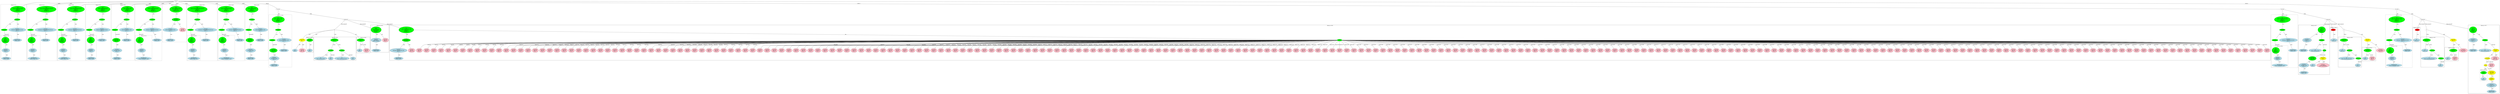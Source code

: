 strict graph "" {
	graph [bb="0,0,37808,1722.6"];
	node [label="\N"];
	subgraph cluster2 {
		graph [bb="8,608.34,390,1645.6",
			label="bitops.h:27:5",
			lheight=0.21,
			lp="199,1634.1",
			lwidth=1.00,
			style=dashed
		];
		subgraph cluster5 {
			graph [bb="16,616.34,170,1077.4",
				label="bitops.h:27:30",
				lheight=0.21,
				lp="93,1065.9",
				lwidth=1.10,
				style=dashed
			];
			7	[fillcolor=lightblue,
				height=0.74639,
				label="IdentifierType
names: ['long']",
				pos="93,651.21",
				style="filled,dashed",
				width=1.9053];
			6	[fillcolor=lightblue,
				height=1.041,
				label="TypeDecl
declname: x
quals: []",
				pos="88,798.38",
				style="filled,dashed",
				width=1.6303];
			6 -- 7	[label=type,
				lp="104,714.19",
				pos="89.262,760.75 90.147,735.04 91.309,701.3 92.101,678.3"];
			5	[fillcolor=green,
				height=1.6303,
				label="Decl
name: x
quals: []
storage: []
funcspec: []",
				pos="82,987.76",
				style="filled,dashed",
				width=1.591];
			5 -- 6	[label=type,
				lp="97,903.57",
				pos="83.849,929.01 84.82,898.68 85.981,862.44 86.828,835.99"];
		}
		4	[fillcolor=green,
			height=0.5,
			label=ParamList,
			pos="63,1177.1",
			style="filled,dashed",
			width=1.3179];
		4 -- 5	[label="params[0]",
			lp="100,1092.9",
			pos="64.753,1158.8 67.326,1133.5 72.243,1085 76.17,1046.3"];
		3	[fillcolor=green,
			height=0.5,
			label=FuncDecl,
			pos="255,1366.5",
			style="filled,dashed",
			width=1.2457];
		3 -- 4	[label=args,
			lp="154.5,1282.3",
			pos="229.98,1351.4 200.9,1334.1 152.62,1302.7 119,1266.8 98.326,1244.8 80.917,1214 71.232,1195.1"];
		8	[fillcolor=lightblue,
			height=1.041,
			label="TypeDecl
declname: bitcount_bit_count
quals: []",
			pos="255,1177.1",
			style="filled,dashed",
			width=3.5159];
		3 -- 8	[label=type,
			lp="267,1282.3",
			pos="255,1348.2 255,1318.1 255,1255.2 255,1214.9"];
		9	[fillcolor=lightblue,
			height=0.74639,
			label="IdentifierType
names: ['int']",
			pos="255,987.76",
			style="filled,dashed",
			width=1.8463];
		8 -- 9	[label=type,
			lp="267,1092.9",
			pos="255,1139.6 255,1102.8 255,1047.1 255,1014.7"];
		2	[fillcolor=green,
			height=1.6303,
			label="Decl
name: bitcount_bit_count
quals: []
storage: []
funcspec: []",
			pos="264,1555.9",
			style="filled,dashed",
			width=3.0641];
		2 -- 3	[label=type,
			lp="273,1471.7",
			pos="261.23,1497.1 259.37,1458.4 257.04,1410.1 255.83,1384.8"];
	}
	subgraph cluster89 {
		graph [bb="34084,763.51,34362,1266.8",
			label="bitcnt_4.c:34:16",
			lheight=0.21,
			lp="34223,1255.3",
			lwidth=1.24
		];
		91	[fillcolor=lightblue,
			height=0.74639,
			label="IdentifierType
names: ['int']",
			pos="34168,798.38",
			style="filled,dashed",
			width=1.8463];
		90	[fillcolor=lightblue,
			height=1.041,
			label="TypeDecl
declname: i
quals: ['volatile']",
			pos="34168,987.76",
			style=filled,
			width=2.1017];
		90 -- 91	[label=type,
			lp="34180,903.57",
			pos="34168,950.18 34168,913.44 34168,857.74 34168,825.32"];
		89	[fillcolor=green,
			height=1.6303,
			label="Decl
name: i
quals: ['volatile']
storage: []
funcspec: []",
			pos="34168,1177.1",
			style=filled,
			width=2.1017];
		89 -- 90	[label=type,
			lp="34180,1092.9",
			pos="34168,1118.4 34168,1088.1 34168,1051.8 34168,1025.4"];
		92	[fillcolor=pink,
			height=1.041,
			label="Constant
type: int
value: 0",
			pos="34308,987.76",
			style=filled,
			width=1.2767];
		89 -- 92	[label=init,
			lp="34256,1092.9",
			pos="34211,1128.9 34225,1113 34240,1094.9 34253,1077.4 34266,1059.8 34279,1039 34289,1022"];
	}
	subgraph cluster362 {
		graph [bb="4767,763.51,4877,1045.6",
			label="bitcnt_4.c:54:25",
			lheight=0.21,
			lp="4822,1034.1",
			lwidth=1.24
		];
		363	[fillcolor=lightblue,
			height=0.74639,
			label="ID
name: i",
			pos="4822,798.38",
			style=filled,
			width=1.1392];
		362	[fillcolor=green,
			height=0.74639,
			label="UnaryOp
op: p++",
			pos="4822,987.76",
			style=filled,
			width=1.316];
		362 -- 363	[label=expr,
			lp="4834.5,903.57",
			pos="4822,960.7 4822,925 4822,861.25 4822,825.51"];
	}
	subgraph cluster42 {
		graph [bb="3531,608.34,3978,1645.6",
			label="bitops.h:41:5",
			lheight=0.21,
			lp="3754.5,1634.1",
			lwidth=1.00,
			style=dashed
		];
		subgraph cluster45 {
			graph [bb="3539,616.34,3729,1077.4",
				label="bitops.h:41:41",
				lheight=0.21,
				lp="3634,1065.9",
				lwidth=1.10,
				style=dashed
			];
			47	[fillcolor=lightblue,
				height=0.74639,
				label="IdentifierType
names: ['long', 'int']",
				pos="3634,651.21",
				style="filled,dashed",
				width=2.4159];
			46	[fillcolor=lightblue,
				height=1.041,
				label="TypeDecl
declname: x
quals: []",
				pos="3620,798.38",
				style="filled,dashed",
				width=1.6303];
			46 -- 47	[label=type,
				lp="3641,714.19",
				pos="3623.5,760.75 3626,735.04 3629.3,701.3 3631.5,678.3"];
			45	[fillcolor=green,
				height=1.6303,
				label="Decl
name: x
quals: []
storage: []
funcspec: []",
				pos="3612,987.76",
				style="filled,dashed",
				width=1.591];
			45 -- 46	[label=type,
				lp="3628,903.57",
				pos="3614.5,929.01 3615.8,898.68 3617.3,862.44 3618.4,835.99"];
		}
		44	[fillcolor=green,
			height=0.5,
			label=ParamList,
			pos="3586,1177.1",
			style="filled,dashed",
			width=1.3179];
		44 -- 45	[label="params[0]",
			lp="3627,1092.9",
			pos="3588.4,1158.8 3591.9,1133.5 3598.6,1085 3604,1046.3"];
		43	[fillcolor=green,
			height=0.5,
			label=FuncDecl,
			pos="3683,1366.5",
			style="filled,dashed",
			width=1.2457];
		43 -- 44	[label=args,
			lp="3655.5,1282.3",
			pos="3674.2,1348.6 3655.8,1312.9 3613.1,1230.4 3594.7,1194.9"];
		48	[fillcolor=lightblue,
			height=1.041,
			label="TypeDecl
declname: bitcount_AR_btbl_bitcount
quals: []",
			pos="3811,1177.1",
			style="filled,dashed",
			width=4.4194];
		43 -- 48	[label=type,
			lp="3756,1282.3",
			pos="3694.4,1348.9 3714.9,1318.9 3758.5,1255 3786.2,1214.5"];
		49	[fillcolor=lightblue,
			height=0.74639,
			label="IdentifierType
names: ['int']",
			pos="3811,987.76",
			style="filled,dashed",
			width=1.8463];
		48 -- 49	[label=type,
			lp="3823,1092.9",
			pos="3811,1139.6 3811,1102.8 3811,1047.1 3811,1014.7"];
		42	[fillcolor=green,
			height=1.6303,
			label="Decl
name: bitcount_AR_btbl_bitcount
quals: []
storage: []
funcspec: []",
			pos="3683,1555.9",
			style="filled,dashed",
			width=3.9873];
		42 -- 43	[label=type,
			lp="3695,1471.7",
			pos="3683,1497.1 3683,1458.4 3683,1410.1 3683,1384.8"];
	}
	subgraph cluster399 {
		graph [bb="35378,490.39,35728,1045.6",
			label="bitcnt_4.c:64:5",
			lheight=0.21,
			lp="35553,1034.1",
			lwidth=1.14
		];
		400	[fillcolor=lightblue,
			height=0.74639,
			label="ID
name: cnt",
			pos="35438,798.38",
			style=filled,
			width=1.3946];
		399	[fillcolor=green,
			height=0.74639,
			label="Assignment
op: +=",
			pos="35444,987.76",
			style=filled,
			width=1.6106];
		399 -- 400	[label=lvalue,
			lp="35459,903.57",
			pos="35443,960.7 35442,925 35440,861.25 35439,825.51"];
		401	[fillcolor=green,
			height=0.5,
			label=FuncCall,
			pos="35549,798.38",
			style=filled,
			width=1.1916];
		399 -- 401	[label=rvalue,
			lp="35511,903.57",
			pos="35458,961.49 35480,922.53 35521,848.86 35540,815.97"];
		402	[fillcolor=lightblue,
			height=0.74639,
			label="ID
name: bitcount_ntbl_bitcnt",
			pos="35502,651.21",
			style=filled,
			width=3.2213];
		401 -- 402	[label=name,
			lp="35540,714.19",
			pos="35544,780.44 35535,755.24 35520,707.66 35510,678.08"];
		403	[fillcolor=green,
			height=0.5,
			label=ExprList,
			pos="35678,651.21",
			style=filled,
			width=1.1555];
		401 -- 403	[label=args,
			lp="35640,714.19",
			pos="35563,781.29 35588,753.38 35639,696.33 35664,668.37"];
		404	[fillcolor=lightblue,
			height=0.74639,
			label="ID
name: x",
			pos="35674,525.26",
			style=filled,
			width=1.1982];
		403 -- 404	[label="exprs[0]",
			lp="35700,588.23",
			pos="35677,632.98 35677,612.09 35676,576.68 35675,552.42"];
	}
	subgraph cluster26 {
		graph [bb="2652,608.34,3063,1645.6",
			label="bitops.h:39:5",
			lheight=0.21,
			lp="2857.5,1634.1",
			lwidth=1.00,
			style=dashed
		];
		subgraph cluster29 {
			graph [bb="2660,616.34,2850,1077.4",
				label="bitops.h:39:38",
				lheight=0.21,
				lp="2755,1065.9",
				lwidth=1.10,
				style=dashed
			];
			31	[fillcolor=lightblue,
				height=0.74639,
				label="IdentifierType
names: ['long', 'int']",
				pos="2755,651.21",
				style="filled,dashed",
				width=2.4159];
			30	[fillcolor=lightblue,
				height=1.041,
				label="TypeDecl
declname: x
quals: []",
				pos="2741,798.38",
				style="filled,dashed",
				width=1.6303];
			30 -- 31	[label=type,
				lp="2762,714.19",
				pos="2744.5,760.75 2747,735.04 2750.3,701.3 2752.5,678.3"];
			29	[fillcolor=green,
				height=1.6303,
				label="Decl
name: x
quals: []
storage: []
funcspec: []",
				pos="2726,987.76",
				style="filled,dashed",
				width=1.591];
			29 -- 30	[label=type,
				lp="2746,903.57",
				pos="2730.6,929.01 2733.1,898.68 2736,862.44 2738.1,835.99"];
		}
		28	[fillcolor=green,
			height=0.5,
			label=ParamList,
			pos="2707,1177.1",
			style="filled,dashed",
			width=1.3179];
		28 -- 29	[label="params[0]",
			lp="2744,1092.9",
			pos="2708.8,1158.8 2711.3,1133.5 2716.2,1085 2720.2,1046.3"];
		27	[fillcolor=green,
			height=0.5,
			label=FuncDecl,
			pos="2785,1366.5",
			style="filled,dashed",
			width=1.2457];
		27 -- 28	[label=args,
			lp="2764.5,1282.3",
			pos="2777.9,1348.6 2763.1,1313 2728.9,1230.9 2714.1,1195.2"];
		32	[fillcolor=lightblue,
			height=1.041,
			label="TypeDecl
declname: bitcount_ntbl_bitcount
quals: []",
			pos="2914,1177.1",
			style="filled,dashed",
			width=3.9284];
		27 -- 32	[label=type,
			lp="2858,1282.3",
			pos="2796.4,1348.9 2817.2,1318.8 2861.3,1254.7 2889.2,1214.1"];
		33	[fillcolor=lightblue,
			height=0.74639,
			label="IdentifierType
names: ['int']",
			pos="2924,987.76",
			style="filled,dashed",
			width=1.8463];
		32 -- 33	[label=type,
			lp="2931,1092.9",
			pos="2916,1139.6 2917.9,1102.8 2920.9,1047.1 2922.6,1014.7"];
		26	[fillcolor=green,
			height=1.6303,
			label="Decl
name: bitcount_ntbl_bitcount
quals: []
storage: []
funcspec: []",
			pos="2785,1555.9",
			style="filled,dashed",
			width=3.4766];
		26 -- 27	[label=type,
			lp="2797,1471.7",
			pos="2785,1497.1 2785,1458.4 2785,1410.1 2785,1384.8"];
	}
	subgraph cluster396 {
		graph [bb="35736,605.73,35948,856.25",
			label="bitcnt_4.c:63:16",
			lheight=0.21,
			lp="35842,844.75",
			lwidth=1.24
		];
		397	[fillcolor=lightblue,
			height=0.74639,
			label="ID
name: x",
			pos="35787,651.21",
			style=filled,
			width=1.1982];
		396	[fillcolor=green,
			height=0.74639,
			label="Assignment
op: >>=",
			pos="35823,798.38",
			style=filled,
			width=1.6106];
		396 -- 397	[label=lvalue,
			lp="35821,714.19",
			pos="35817,771.42 35810,745 35800,704.28 35793,677.94"];
		398	[fillcolor=pink,
			height=1.041,
			label="Constant
type: int
value: 4",
			pos="35894,651.21",
			style=filled,
			width=1.2767];
		396 -- 398	[label=rvalue,
			lp="35884,714.19",
			pos="35835,772.09 35847,748.29 35865,712.47 35877,686.18"];
	}
	subgraph cluster10 {
		graph [bb="398,608.34,770,1645.6",
			label="bitops.h:33:5",
			lheight=0.21,
			lp="584,1634.1",
			lwidth=1.00,
			style=dashed
		];
		subgraph cluster13 {
			graph [bb="406,616.34,560,1077.4",
				label="bitops.h:33:29",
				lheight=0.21,
				lp="483,1065.9",
				lwidth=1.10,
				style=dashed
			];
			15	[fillcolor=lightblue,
				height=0.74639,
				label="IdentifierType
names: ['long']",
				pos="483,651.21",
				style="filled,dashed",
				width=1.9053];
			14	[fillcolor=lightblue,
				height=1.041,
				label="TypeDecl
declname: i
quals: []",
				pos="481,798.38",
				style="filled,dashed",
				width=1.5713];
			14 -- 15	[label=type,
				lp="495,714.19",
				pos="481.5,760.75 481.86,735.04 482.32,701.3 482.64,678.3"];
			13	[fillcolor=green,
				height=1.6303,
				label="Decl
name: i
quals: []
storage: []
funcspec: []",
				pos="477,987.76",
				style="filled,dashed",
				width=1.591];
			13 -- 14	[label=type,
				lp="491,903.57",
				pos="478.23,929.01 478.88,898.68 479.65,862.44 480.22,835.99"];
		}
		12	[fillcolor=green,
			height=0.5,
			label=ParamList,
			pos="453,1177.1",
			style="filled,dashed",
			width=1.3179];
		12 -- 13	[label="params[0]",
			lp="493,1092.9",
			pos="455.21,1158.8 458.46,1133.5 464.67,1085 469.64,1046.3"];
		11	[fillcolor=green,
			height=0.5,
			label=FuncDecl,
			pos="640,1366.5",
			style="filled,dashed",
			width=1.2457];
		11 -- 12	[label=args,
			lp="543.5,1282.3",
			pos="615.69,1351 587.69,1333.5 541.4,1302 509,1266.8 488.52,1244.6 471.06,1213.9 461.31,1195.1"];
		16	[fillcolor=lightblue,
			height=1.041,
			label="TypeDecl
declname: bitcount_bitcount
quals: []",
			pos="640,1177.1",
			style="filled,dashed",
			width=3.3784];
		11 -- 16	[label=type,
			lp="652,1282.3",
			pos="640,1348.2 640,1318.1 640,1255.2 640,1214.9"];
		17	[fillcolor=lightblue,
			height=0.74639,
			label="IdentifierType
names: ['int']",
			pos="640,987.76",
			style="filled,dashed",
			width=1.8463];
		16 -- 17	[label=type,
			lp="652,1092.9",
			pos="640,1139.6 640,1102.8 640,1047.1 640,1014.7"];
		10	[fillcolor=green,
			height=1.6303,
			label="Decl
name: bitcount_bitcount
quals: []
storage: []
funcspec: []",
			pos="649,1555.9",
			style="filled,dashed",
			width=2.9266];
		10 -- 11	[label=type,
			lp="658,1471.7",
			pos="646.23,1497.1 644.37,1458.4 642.04,1410.1 640.83,1384.8"];
	}
	subgraph cluster364 {
		graph [bb="4885,616.34,5521,1045.6",
			label="bitcnt_4.c:55:5",
			lheight=0.21,
			lp="5203,1034.1",
			lwidth=1.14
		];
		366	[fillcolor=lightblue,
			height=0.74639,
			label="ID
name: bitcount_bits4",
			pos="4986,651.21",
			style=filled,
			width=2.5731];
		365	[fillcolor=green,
			height=0.5,
			label=ArrayRef,
			pos="5063,798.38",
			style=filled,
			width=1.2277];
		365 -- 366	[label=name,
			lp="5038.5,714.19",
			pos="5054.2,780.72 5040.8,755.55 5015.4,707.61 4999.6,677.93"];
		367	[fillcolor=lightblue,
			height=0.74639,
			label="ID
name: i",
			pos="5138,651.21",
			style=filled,
			width=1.1392];
		365 -- 367	[label=subscript,
			lp="5134.5,714.19",
			pos="5071.8,780.44 5085,754.86 5110.1,706.24 5125.3,676.77"];
		364	[fillcolor=green,
			height=0.74639,
			label="Assignment
op: =",
			pos="5063,987.76",
			style=filled,
			width=1.6106];
		364 -- 365	[label=lvalue,
			lp="5080,903.57",
			pos="5063,960.7 5063,921.79 5063,849.53 5063,816.57"];
		368	[fillcolor=green,
			height=0.5,
			label=ArrayRef,
			pos="5305,798.38",
			style=filled,
			width=1.2277];
		364 -- 368	[label=rvalue,
			lp="5194,903.57",
			pos="5092.2,964.15 5142.1,925.51 5242.6,847.73 5285.2,814.73"];
		369	[fillcolor=lightblue,
			height=0.74639,
			label="ID
name: bitcount_bits_tmp",
			pos="5305,651.21",
			style=filled,
			width=3.0052];
		368 -- 369	[label=name,
			lp="5320.5,714.19",
			pos="5305,780.15 5305,754.92 5305,707.7 5305,678.23"];
		370	[fillcolor=lightblue,
			height=0.74639,
			label="ID
name: i",
			pos="5472,651.21",
			style=filled,
			width=1.1392];
		368 -- 370	[label=subscript,
			lp="5433.5,714.19",
			pos="5322.9,781.84 5353,755.66 5413.9,702.71 5447.8,673.23"];
	}
	subgraph cluster18 {
		graph [bb="2301,616.34,2644,1645.6",
			label="bitops.h:38:6",
			lheight=0.21,
			lp="2472.5,1634.1",
			lwidth=1.00,
			style=dashed
		];
		23	[fillcolor=lightblue,
			height=0.74639,
			label="IdentifierType
names: ['void']",
			pos="2384,651.21",
			style="filled,dashed",
			width=1.9053];
		22	[fillcolor=lightblue,
			height=1.041,
			label="TypeDecl
declname: None
quals: []",
			pos="2384,798.38",
			style="filled,dashed",
			width=2.082];
		22 -- 23	[label=type,
			lp="2396,714.19",
			pos="2384,760.75 2384,735.04 2384,701.3 2384,678.3"];
		21	[fillcolor=green,
			height=1.041,
			label="Typename
name: None
quals: []",
			pos="2376,987.76",
			style="filled,dashed",
			width=1.6303];
		21 -- 22	[label=type,
			lp="2392,903.57",
			pos="2377.6,950.18 2379,917.17 2381,868.85 2382.4,835.86"];
		20	[fillcolor=green,
			height=0.5,
			label=ParamList,
			pos="2356,1177.1",
			style="filled,dashed",
			width=1.3179];
		20 -- 21	[label="params[0]",
			lp="2394,1092.9",
			pos="2357.8,1158.8 2361.1,1128.6 2367.8,1065.4 2372.1,1025.2"];
		19	[fillcolor=green,
			height=0.5,
			label=FuncDecl,
			pos="2401,1366.5",
			style="filled,dashed",
			width=1.2457];
		19 -- 20	[label=args,
			lp="2394.5,1282.3",
			pos="2396.9,1348.6 2388.4,1313 2368.7,1230.9 2360.1,1195.2"];
		24	[fillcolor=lightblue,
			height=1.041,
			label="TypeDecl
declname: bitcount_init3
quals: []",
			pos="2529,1177.1",
			style="filled,dashed",
			width=2.9856];
		19 -- 24	[label=type,
			lp="2474,1282.3",
			pos="2412.4,1348.9 2433,1318.7 2477,1254.3 2504.7,1213.8"];
		25	[fillcolor=lightblue,
			height=0.74639,
			label="IdentifierType
names: ['void']",
			pos="2529,987.76",
			style="filled,dashed",
			width=1.9053];
		24 -- 25	[label=type,
			lp="2541,1092.9",
			pos="2529,1139.6 2529,1102.8 2529,1047.1 2529,1014.7"];
		18	[fillcolor=green,
			height=1.6303,
			label="Decl
name: bitcount_init3
quals: []
storage: []
funcspec: []",
			pos="2401,1555.9",
			style="filled,dashed",
			width=2.5534];
		18 -- 19	[label=type,
			lp="2413,1471.7",
			pos="2401,1497.1 2401,1458.4 2401,1410.1 2401,1384.8"];
	}
	subgraph cluster58 {
		graph [bb="1129,608.34,1525,1645.6",
			label="bitops.h:47:5",
			lheight=0.21,
			lp="1327,1634.1",
			lwidth=1.00,
			style=dashed
		];
		subgraph cluster61 {
			graph [bb="1137,616.34,1377,1077.4",
				label="bitops.h:47:41",
				lheight=0.21,
				lp="1257,1065.9",
				lwidth=1.10,
				style=dashed
			];
			63	[fillcolor=lightblue,
				height=0.74639,
				label="IdentifierType
names: ['unsigned', 'long']",
				pos="1257,651.21",
				style="filled,dashed",
				width=3.1034];
			62	[fillcolor=lightblue,
				height=1.041,
				label="TypeDecl
declname: x
quals: []",
				pos="1230,798.38",
				style="filled,dashed",
				width=1.6303];
			62 -- 63	[label=type,
				lp="1259,714.19",
				pos="1236.7,761.12 1241.5,735.42 1247.8,701.54 1252.1,678.43"];
			61	[fillcolor=green,
				height=1.6303,
				label="Decl
name: x
quals: []
storage: []
funcspec: []",
				pos="1203,987.76",
				style="filled,dashed",
				width=1.591];
			61 -- 62	[label=type,
				lp="1228,903.57",
				pos="1211.2,929.52 1215.6,899.06 1220.9,862.51 1224.7,835.91"];
		}
		60	[fillcolor=green,
			height=0.5,
			label=ParamList,
			pos="1188,1177.1",
			style="filled,dashed",
			width=1.3179];
		60 -- 61	[label="params[0]",
			lp="1224,1092.9",
			pos="1189.4,1158.8 1191.4,1133.6 1195.3,1085.3 1198.4,1046.7"];
		59	[fillcolor=green,
			height=0.5,
			label=FuncDecl,
			pos="1385,1366.5",
			style="filled,dashed",
			width=1.2457];
		59 -- 60	[label=args,
			lp="1279.5,1282.3",
			pos="1359.3,1351.7 1329.1,1334.7 1278.8,1303.4 1244,1266.8 1223.1,1244.9 1205.8,1214.2 1196.2,1195.2"];
		64	[fillcolor=lightblue,
			height=1.041,
			label="TypeDecl
declname: bitcount_ntbl_bitcnt
quals: []",
			pos="1385,1177.1",
			style="filled,dashed",
			width=3.6534];
		59 -- 64	[label=type,
			lp="1397,1282.3",
			pos="1385,1348.2 1385,1318.1 1385,1255.2 1385,1214.9"];
		65	[fillcolor=lightblue,
			height=0.74639,
			label="IdentifierType
names: ['int']",
			pos="1451,987.76",
			style="filled,dashed",
			width=1.8463];
		64 -- 65	[label=type,
			lp="1429,1092.9",
			pos="1397.9,1139.6 1410.9,1102.7 1430.6,1046.8 1442,1014.4"];
		58	[fillcolor=green,
			height=1.6303,
			label="Decl
name: bitcount_ntbl_bitcnt
quals: []
storage: []
funcspec: []",
			pos="1397,1555.9",
			style="filled,dashed",
			width=3.2213];
		58 -- 59	[label=type,
			lp="1405,1471.7",
			pos="1393.3,1497.1 1390.8,1458.4 1387.7,1410.1 1386.1,1384.8"];
	}
	subgraph cluster80 {
		graph [bb="3986,490.39,4329,1456.2",
			label="bitcnt_4.c:32:6",
			lheight=0.21,
			lp="4157.5,1444.7",
			lwidth=1.14,
			style=dashed
		];
		85	[fillcolor=lightblue,
			height=0.74639,
			label="IdentifierType
names: ['void']",
			pos="4069,525.26",
			style="filled,dashed",
			width=1.9053];
		84	[fillcolor=lightblue,
			height=1.041,
			label="TypeDecl
declname: None
quals: []",
			pos="4069,651.21",
			style="filled,dashed",
			width=2.082];
		84 -- 85	[label=type,
			lp="4081,588.23",
			pos="4069,613.69 4069,593.98 4069,570.11 4069,552.3"];
		83	[fillcolor=green,
			height=1.041,
			label="Typename
name: None
quals: []",
			pos="4061,798.38",
			style="filled,dashed",
			width=1.6303];
		83 -- 84	[label=type,
			lp="4078,714.19",
			pos="4063,760.75 4064.2,738.74 4065.8,710.83 4067,688.83"];
		82	[fillcolor=green,
			height=0.5,
			label=ParamList,
			pos="4041,987.76",
			style="filled,dashed",
			width=1.3179];
		82 -- 83	[label="params[0]",
			lp="4079,903.57",
			pos="4042.8,969.46 4046.1,939.2 4052.8,876.04 4057.1,835.78"];
		81	[fillcolor=green,
			height=0.5,
			label=FuncDecl,
			pos="4127,1177.1",
			style="filled,dashed",
			width=1.2457];
		81 -- 82	[label=args,
			lp="4103.5,1092.9",
			pos="4119.2,1159.2 4102.8,1123.5 4065,1041.1 4048.7,1005.5"];
		86	[fillcolor=lightblue,
			height=1.041,
			label="TypeDecl
declname: bitcount_init4
quals: []",
			pos="4214,987.76",
			style="filled,dashed",
			width=2.9856];
		81 -- 86	[label=type,
			lp="4180,1092.9",
			pos="4134.9,1159.2 4148.9,1129 4178.4,1065.4 4197.2,1025"];
		87	[fillcolor=lightblue,
			height=0.74639,
			label="IdentifierType
names: ['void']",
			pos="4214,798.38",
			style="filled,dashed",
			width=1.9053];
		86 -- 87	[label=type,
			lp="4226,903.57",
			pos="4214,950.18 4214,913.44 4214,857.74 4214,825.32"];
		80	[fillcolor=green,
			height=1.6303,
			label="Decl
name: bitcount_init4
quals: []
storage: []
funcspec: []",
			pos="4127,1366.5",
			style="filled,dashed",
			width=2.5534];
		80 -- 81	[label=type,
			lp="4139,1282.3",
			pos="4127,1307.8 4127,1269.1 4127,1220.7 4127,1195.4"];
	}
	subgraph cluster356 {
		graph [bb="4551,752.9,4759,1045.6",
			label="bitcnt_4.c:54:9",
			lheight=0.21,
			lp="4655,1034.1",
			lwidth=1.14
		];
		357	[fillcolor=lightblue,
			height=0.74639,
			label="ID
name: i",
			pos="4600,798.38",
			style=filled,
			width=1.1392];
		356	[fillcolor=green,
			height=0.74639,
			label="Assignment
op: =",
			pos="4693,987.76",
			style=filled,
			width=1.6106];
		356 -- 357	[label=lvalue,
			lp="4672,903.57",
			pos="4680.5,961.49 4662.6,925.52 4630.1,859.99 4612.3,824.25"];
		358	[fillcolor=pink,
			height=1.041,
			label="Constant
type: int
value: 0",
			pos="4705,798.38",
			style=filled,
			width=1.2767];
		356 -- 358	[label=rvalue,
			lp="4716,903.57",
			pos="4694.7,960.7 4696.7,928.22 4700.3,872.52 4702.7,835.82"];
	}
	subgraph cluster74 {
		graph [bb="1937,952.89,2293,1645.6",
			label="bitcnt_4.c:23:13",
			lheight=0.21,
			lp="2115,1634.1",
			lwidth=1.24,
			style=dashed
		];
		77	[fillcolor=lightblue,
			height=0.74639,
			label="IdentifierType
names: ['char']",
			pos="2054,987.76",
			style="filled,dashed",
			width=1.8856];
		76	[fillcolor=lightblue,
			height=1.041,
			label="TypeDecl
declname: bitcount_bits4
quals: []",
			pos="2054,1177.1",
			style="filled,dashed",
			width=3.0248];
		76 -- 77	[label=type,
			lp="2066,1092.9",
			pos="2054,1139.6 2054,1102.8 2054,1047.1 2054,1014.7"];
		75	[fillcolor=green,
			height=0.74639,
			label="ArrayDecl
dim_quals: []",
			pos="2192,1366.5",
			style="filled,dashed",
			width=1.7678];
		75 -- 76	[label=type,
			lp="2148,1282.3",
			pos="2173.7,1340.6 2149.7,1308.1 2107.5,1250.8 2080.2,1213.7"];
		78	[fillcolor=pink,
			height=1.041,
			label="Constant
type: int
value: 256",
			pos="2233,1177.1",
			style="filled,dashed",
			width=1.4535];
		75 -- 78	[label=dim,
			lp="2223,1282.3",
			pos="2197.7,1339.5 2204.8,1306.9 2217.1,1250.9 2225.1,1214.2"];
		74	[fillcolor=green,
			height=1.6303,
			label="Decl
name: bitcount_bits4
quals: []
storage: ['static']
funcspec: []",
			pos="2192,1555.9",
			style="filled,dashed",
			width=2.5731];
		74 -- 75	[label=type,
			lp="2204,1471.7",
			pos="2192,1497.1 2192,1462.5 2192,1420.2 2192,1393.5"];
	}
	subgraph cluster381 {
		graph [bb="34774,354.04,35246,1266.8",
			label="bitcnt_4.c:61:7",
			lheight=0.21,
			lp="35010,1255.3",
			lwidth=1.14
		];
		383	[fillcolor=lightblue,
			height=0.74639,
			label="IdentifierType
names: ['int']",
			pos="34848,798.38",
			style="filled,dashed",
			width=1.8463];
		382	[fillcolor=lightblue,
			height=1.041,
			label="TypeDecl
declname: cnt
quals: []",
			pos="34915,987.76",
			style=filled,
			width=1.8267];
		382 -- 383	[label=type,
			lp="34900,903.57",
			pos="34902,950.63 34889,913.83 34869,857.69 34857,825.16"];
		381	[fillcolor=green,
			height=1.6303,
			label="Decl
name: cnt
quals: []
storage: []
funcspec: []",
			pos="35067,1177.1",
			style=filled,
			width=1.591];
		381 -- 382	[label=type,
			lp="35017,1092.9",
			pos="35031,1131.3 35003,1097.7 34967,1052.5 34942,1022.1"];
		384	[fillcolor=green,
			height=0.5,
			label=ArrayRef,
			pos="35067,987.76",
			style=filled,
			width=1.2277];
		381 -- 384	[label=init,
			lp="35076,1092.9",
			pos="35067,1118.4 35067,1079.7 35067,1031.3 35067,1006"];
		385	[fillcolor=lightblue,
			height=0.74639,
			label="ID
name: bitcount_bits4",
			pos="35025,798.38",
			style=filled,
			width=2.5731];
		384 -- 385	[label=name,
			lp="35066,903.57",
			pos="35063,969.8 35056,936.92 35040,864.31 35031,825.32"];
		386	[fillcolor=green,
			height=0.5,
			label=Cast,
			pos="35163,798.38",
			style=filled,
			width=0.75];
		384 -- 386	[label=subscript,
			lp="35148,903.57",
			pos="35078,970.11 35091,950.87 35112,917.98 35127,888.07 35139,863.72 35151,834.17 35157,816.07"];
		387	[fillcolor=green,
			height=1.041,
			label="Typename
name: None
quals: []",
			pos="34941,651.21",
			style=filled,
			width=1.6303];
		386 -- 387	[label=to_type,
			lp="35122,714.19",
			pos="35156,780.92 35150,768.29 35140,751.13 35127,739.69 35088,705.33 35034,681.83 34994,667.91"];
		390	[fillcolor=yellow,
			height=0.74639,
			label="BinaryOp
op: &",
			pos="35146,651.21",
			style=filled,
			width=1.3749];
		386 -- 390	[label=expr,
			lp="35166,714.19",
			pos="35161,780.15 35158,754.92 35152,707.7 35149,678.23"];
		388	[fillcolor=lightblue,
			height=1.041,
			label="TypeDecl
declname: None
quals: []",
			pos="34857,525.26",
			style=filled,
			width=2.082];
		387 -- 388	[label=type,
			lp="34917,588.23",
			pos="34918,616.34 34906,599.14 34892,578.27 34881,560.95"];
		391	[fillcolor=lightblue,
			height=0.74639,
			label="ID
name: x",
			pos="34993,525.26",
			style=filled,
			width=1.1982];
		390 -- 391	[label=left,
			lp="35088,588.23",
			pos="35119,628.34 35091,605.4 35047,569.62 35019,547.09"];
		392	[fillcolor=pink,
			height=1.041,
			label="Constant
type: long int
value: 0x0000000FL",
			pos="35146,525.26",
			style=filled,
			width=2.5534];
		390 -- 392	[label=right,
			lp="35159,588.23",
			pos="35146,624.23 35146,606.48 35146,582.7 35146,563.02"];
		389	[fillcolor=lightblue,
			height=0.74639,
			label="IdentifierType
names: ['int']",
			pos="34857,388.91",
			style="filled,dashed",
			width=1.8463];
		388 -- 389	[label=type,
			lp="34869,462.28",
			pos="34857,487.55 34857,464.86 34857,436.29 34857,415.93"];
	}
	subgraph cluster34 {
		graph [bb="3071,608.34,3523,1645.6",
			label="bitops.h:40:5",
			lheight=0.21,
			lp="3297,1634.1",
			lwidth=1.00,
			style=dashed
		];
		subgraph cluster37 {
			graph [bb="3079,616.34,3269,1077.4",
				label="bitops.h:40:41",
				lheight=0.21,
				lp="3174,1065.9",
				lwidth=1.10,
				style=dashed
			];
			39	[fillcolor=lightblue,
				height=0.74639,
				label="IdentifierType
names: ['long', 'int']",
				pos="3174,651.21",
				style="filled,dashed",
				width=2.4159];
			38	[fillcolor=lightblue,
				height=1.041,
				label="TypeDecl
declname: x
quals: []",
				pos="3160,798.38",
				style="filled,dashed",
				width=1.6303];
			38 -- 39	[label=type,
				lp="3181,714.19",
				pos="3163.5,760.75 3166,735.04 3169.3,701.3 3171.5,678.3"];
			37	[fillcolor=green,
				height=1.6303,
				label="Decl
name: x
quals: []
storage: []
funcspec: []",
				pos="3145,987.76",
				style="filled,dashed",
				width=1.591];
			37 -- 38	[label=type,
				lp="3165,903.57",
				pos="3149.6,929.01 3152.1,898.68 3155,862.44 3157.1,835.99"];
		}
		36	[fillcolor=green,
			height=0.5,
			label=ParamList,
			pos="3126,1177.1",
			style="filled,dashed",
			width=1.3179];
		36 -- 37	[label="params[0]",
			lp="3163,1092.9",
			pos="3127.8,1158.8 3130.3,1133.5 3135.2,1085 3139.2,1046.3"];
		35	[fillcolor=green,
			height=0.5,
			label=FuncDecl,
			pos="3225,1366.5",
			style="filled,dashed",
			width=1.2457];
		35 -- 36	[label=args,
			lp="3196.5,1282.3",
			pos="3216,1348.6 3197.2,1312.9 3153.6,1230.4 3134.9,1194.9"];
		40	[fillcolor=lightblue,
			height=1.041,
			label="TypeDecl
declname: bitcount_BW_btbl_bitcount
quals: []",
			pos="3353,1177.1",
			style="filled,dashed",
			width=4.498];
		35 -- 40	[label=type,
			lp="3298,1282.3",
			pos="3236.4,1348.9 3256.9,1318.9 3300.5,1255 3328.2,1214.5"];
		41	[fillcolor=lightblue,
			height=0.74639,
			label="IdentifierType
names: ['int']",
			pos="3353,987.76",
			style="filled,dashed",
			width=1.8463];
		40 -- 41	[label=type,
			lp="3365,1092.9",
			pos="3353,1139.6 3353,1102.8 3353,1047.1 3353,1014.7"];
		34	[fillcolor=green,
			height=1.6303,
			label="Decl
name: bitcount_BW_btbl_bitcount
quals: []
storage: []
funcspec: []",
			pos="3225,1555.9",
			style="filled,dashed",
			width=4.0462];
		34 -- 35	[label=type,
			lp="3237,1471.7",
			pos="3225,1497.1 3225,1458.4 3225,1410.1 3225,1384.8"];
	}
	subgraph cluster66 {
		graph [bb="1533,608.34,1929,1645.6",
			label="bitops.h:48:5",
			lheight=0.21,
			lp="1731,1634.1",
			lwidth=1.00,
			style=dashed
		];
		subgraph cluster69 {
			graph [bb="1541,616.34,1781,1077.4",
				label="bitops.h:48:41",
				lheight=0.21,
				lp="1661,1065.9",
				lwidth=1.10,
				style=dashed
			];
			71	[fillcolor=lightblue,
				height=0.74639,
				label="IdentifierType
names: ['unsigned', 'long']",
				pos="1661,651.21",
				style="filled,dashed",
				width=3.1034];
			70	[fillcolor=lightblue,
				height=1.041,
				label="TypeDecl
declname: x
quals: []",
				pos="1634,798.38",
				style="filled,dashed",
				width=1.6303];
			70 -- 71	[label=type,
				lp="1663,714.19",
				pos="1640.7,761.12 1645.5,735.42 1651.8,701.54 1656.1,678.43"];
			69	[fillcolor=green,
				height=1.6303,
				label="Decl
name: x
quals: []
storage: []
funcspec: []",
				pos="1607,987.76",
				style="filled,dashed",
				width=1.591];
			69 -- 70	[label=type,
				lp="1632,903.57",
				pos="1615.2,929.52 1619.6,899.06 1624.9,862.51 1628.7,835.91"];
		}
		68	[fillcolor=green,
			height=0.5,
			label=ParamList,
			pos="1592,1177.1",
			style="filled,dashed",
			width=1.3179];
		68 -- 69	[label="params[0]",
			lp="1628,1092.9",
			pos="1593.4,1158.8 1595.4,1133.6 1599.3,1085.3 1602.4,1046.7"];
		67	[fillcolor=green,
			height=0.5,
			label=FuncDecl,
			pos="1789,1366.5",
			style="filled,dashed",
			width=1.2457];
		67 -- 68	[label=args,
			lp="1683.5,1282.3",
			pos="1763.3,1351.7 1733.1,1334.7 1682.8,1303.4 1648,1266.8 1627.1,1244.9 1609.8,1214.2 1600.2,1195.2"];
		72	[fillcolor=lightblue,
			height=1.041,
			label="TypeDecl
declname: bitcount_btbl_bitcnt
quals: []",
			pos="1789,1177.1",
			style="filled,dashed",
			width=3.6534];
		67 -- 72	[label=type,
			lp="1801,1282.3",
			pos="1789,1348.2 1789,1318.1 1789,1255.2 1789,1214.9"];
		73	[fillcolor=lightblue,
			height=0.74639,
			label="IdentifierType
names: ['int']",
			pos="1855,987.76",
			style="filled,dashed",
			width=1.8463];
		72 -- 73	[label=type,
			lp="1833,1092.9",
			pos="1801.9,1139.6 1814.9,1102.7 1834.6,1046.8 1846,1014.4"];
		66	[fillcolor=green,
			height=1.6303,
			label="Decl
name: bitcount_btbl_bitcnt
quals: []
storage: []
funcspec: []",
			pos="1797,1555.9",
			style="filled,dashed",
			width=3.2213];
		66 -- 67	[label=type,
			lp="1806,1471.7",
			pos="1794.5,1497.1 1792.9,1458.4 1790.8,1410.1 1789.7,1384.8"];
	}
	subgraph cluster372 {
		graph [bb="34370,482.39,34766,1456.2",
			label="bitcnt_4.c:58:5",
			lheight=0.21,
			lp="34568,1444.7",
			lwidth=1.14,
			style=dashed
		];
		subgraph cluster375 {
			graph [bb="34378,490.39,34618,888.07",
				label="bitcnt_4.c:58:41",
				lheight=0.21,
				lp="34498,876.57",
				lwidth=1.24,
				style=dashed
			];
			377	[fillcolor=lightblue,
				height=0.74639,
				label="IdentifierType
names: ['unsigned', 'long']",
				pos="34498,525.26",
				style="filled,dashed",
				width=3.1034];
			376	[fillcolor=lightblue,
				height=1.041,
				label="TypeDecl
declname: x
quals: []",
				pos="34471,651.21",
				style="filled,dashed",
				width=1.6303];
			376 -- 377	[label=type,
				lp="34499,588.23",
				pos="34479,614.02 34483,594.3 34488,570.34 34492,552.44"];
			375	[fillcolor=green,
				height=1.6303,
				label="Decl
name: x
quals: []
storage: []
funcspec: []",
				pos="34444,798.38",
				style="filled,dashed",
				width=1.591];
			375 -- 376	[label=type,
				lp="34473,714.19",
				pos="34455,740.42 34458,722.94 34461,704.2 34464,688.51"];
		}
		374	[fillcolor=green,
			height=0.5,
			label=ParamList,
			pos="34429,987.76",
			style="filled,dashed",
			width=1.3179];
		374 -- 375	[label="params[0]",
			lp="34465,903.57",
			pos="34430,969.46 34432,944.19 34436,895.95 34439,857.29"];
		373	[fillcolor=green,
			height=0.5,
			label=FuncDecl,
			pos="34537,1177.1",
			style="filled,dashed",
			width=1.2457];
		373 -- 374	[label=args,
			lp="34504,1092.9",
			pos="34527,1159.5 34507,1124 34459,1041.3 34439,1005.6"];
		378	[fillcolor=lightblue,
			height=1.041,
			label="TypeDecl
declname: bitcount_ntbl_bitcnt
quals: []",
			pos="34626,987.76",
			style="filled,dashed",
			width=3.6534];
		373 -- 378	[label=type,
			lp="34591,1092.9",
			pos="34545,1159.2 34559,1129 34590,1065.4 34609,1025"];
		379	[fillcolor=lightblue,
			height=0.74639,
			label="IdentifierType
names: ['int']",
			pos="34692,798.38",
			style="filled,dashed",
			width=1.8463];
		378 -- 379	[label=type,
			lp="34670,903.57",
			pos="34639,950.18 34652,913.33 34672,857.42 34683,825.03"];
		372	[fillcolor=green,
			height=1.6303,
			label="Decl
name: bitcount_ntbl_bitcnt
quals: []
storage: []
funcspec: []",
			pos="34537,1366.5",
			style="filled,dashed",
			width=3.2213];
		372 -- 373	[label=type,
			lp="34549,1282.3",
			pos="34537,1307.8 34537,1269.1 34537,1220.7 34537,1195.4"];
	}
	subgraph cluster50 {
		graph [bb="778,616.34,1121,1645.6",
			label="bitops.h:46:6",
			lheight=0.21,
			lp="949.5,1634.1",
			lwidth=1.00,
			style=dashed
		];
		55	[fillcolor=lightblue,
			height=0.74639,
			label="IdentifierType
names: ['void']",
			pos="861,651.21",
			style="filled,dashed",
			width=1.9053];
		54	[fillcolor=lightblue,
			height=1.041,
			label="TypeDecl
declname: None
quals: []",
			pos="861,798.38",
			style="filled,dashed",
			width=2.082];
		54 -- 55	[label=type,
			lp="873,714.19",
			pos="861,760.75 861,735.04 861,701.3 861,678.3"];
		53	[fillcolor=green,
			height=1.041,
			label="Typename
name: None
quals: []",
			pos="853,987.76",
			style="filled,dashed",
			width=1.6303];
		53 -- 54	[label=type,
			lp="869,903.57",
			pos="854.56,950.18 855.97,917.17 858.03,868.85 859.44,835.86"];
		52	[fillcolor=green,
			height=0.5,
			label=ParamList,
			pos="833,1177.1",
			style="filled,dashed",
			width=1.3179];
		52 -- 53	[label="params[0]",
			lp="871,1092.9",
			pos="834.85,1158.8 838.08,1128.6 844.82,1065.4 849.11,1025.2"];
		51	[fillcolor=green,
			height=0.5,
			label=FuncDecl,
			pos="1006,1366.5",
			style="filled,dashed",
			width=1.2457];
		51 -- 52	[label=args,
			lp="922.5,1282.3",
			pos="984.67,1350.4 960.06,1332.3 919.24,1300.3 890,1266.8 870,1244 851.97,1213.5 841.77,1194.8"];
		56	[fillcolor=lightblue,
			height=1.041,
			label="TypeDecl
declname: bitcount_init4
quals: []",
			pos="1006,1177.1",
			style="filled,dashed",
			width=2.9856];
		51 -- 56	[label=type,
			lp="1018,1282.3",
			pos="1006,1348.2 1006,1318.1 1006,1255.2 1006,1214.9"];
		57	[fillcolor=lightblue,
			height=0.74639,
			label="IdentifierType
names: ['void']",
			pos="1006,987.76",
			style="filled,dashed",
			width=1.9053];
		56 -- 57	[label=type,
			lp="1018,1092.9",
			pos="1006,1139.6 1006,1102.8 1006,1047.1 1006,1014.7"];
		50	[fillcolor=green,
			height=1.6303,
			label="Decl
name: bitcount_init4
quals: []
storage: []
funcspec: []",
			pos="1014,1555.9",
			style="filled,dashed",
			width=2.5534];
		50 -- 51	[label=type,
			lp="1023,1471.7",
			pos="1011.5,1497.1 1009.9,1458.4 1007.8,1410.1 1006.7,1384.8"];
	}
	subgraph cluster405 {
		graph [bb="35254,952.89,35370,1226.1",
			label="bitcnt_4.c:66:3",
			lheight=0.21,
			lp="35312,1214.6",
			lwidth=1.14
		];
		406	[fillcolor=lightblue,
			height=0.74639,
			label="ID
name: cnt",
			pos="35312,987.76",
			style=filled,
			width=1.3946];
		405	[fillcolor=red,
			height=0.5,
			label=Return,
			pos="35304,1177.1",
			style=filled,
			width=0.95686];
		405 -- 406	[label=expr,
			lp="35320,1092.9",
			pos="35305,1158.8 35306,1125.9 35309,1053.8 35311,1014.9"];
	}
	subgraph cluster408 {
		graph [bb="36090,482.39,36486,1456.2",
			label="bitcnt_4.c:73:5",
			lheight=0.21,
			lp="36288,1444.7",
			lwidth=1.14,
			style=dashed
		];
		subgraph cluster411 {
			graph [bb="36098,490.39,36338,888.07",
				label="bitcnt_4.c:73:41",
				lheight=0.21,
				lp="36218,876.57",
				lwidth=1.24,
				style=dashed
			];
			413	[fillcolor=lightblue,
				height=0.74639,
				label="IdentifierType
names: ['unsigned', 'long']",
				pos="36218,525.26",
				style="filled,dashed",
				width=3.1034];
			412	[fillcolor=lightblue,
				height=1.041,
				label="TypeDecl
declname: x
quals: []",
				pos="36191,651.21",
				style="filled,dashed",
				width=1.6303];
			412 -- 413	[label=type,
				lp="36219,588.23",
				pos="36199,614.02 36203,594.3 36208,570.34 36212,552.44"];
			411	[fillcolor=green,
				height=1.6303,
				label="Decl
name: x
quals: []
storage: []
funcspec: []",
				pos="36164,798.38",
				style="filled,dashed",
				width=1.591];
			411 -- 412	[label=type,
				lp="36193,714.19",
				pos="36175,740.42 36178,722.94 36181,704.2 36184,688.51"];
		}
		410	[fillcolor=green,
			height=0.5,
			label=ParamList,
			pos="36149,987.76",
			style="filled,dashed",
			width=1.3179];
		410 -- 411	[label="params[0]",
			lp="36185,903.57",
			pos="36150,969.46 36152,944.19 36156,895.95 36159,857.29"];
		409	[fillcolor=green,
			height=0.5,
			label=FuncDecl,
			pos="36257,1177.1",
			style="filled,dashed",
			width=1.2457];
		409 -- 410	[label=args,
			lp="36224,1092.9",
			pos="36247,1159.5 36227,1124 36179,1041.3 36159,1005.6"];
		414	[fillcolor=lightblue,
			height=1.041,
			label="TypeDecl
declname: bitcount_btbl_bitcnt
quals: []",
			pos="36346,987.76",
			style="filled,dashed",
			width=3.6534];
		409 -- 414	[label=type,
			lp="36311,1092.9",
			pos="36265,1159.2 36279,1129 36310,1065.4 36329,1025"];
		415	[fillcolor=lightblue,
			height=0.74639,
			label="IdentifierType
names: ['int']",
			pos="36412,798.38",
			style="filled,dashed",
			width=1.8463];
		414 -- 415	[label=type,
			lp="36390,903.57",
			pos="36359,950.18 36372,913.33 36392,857.42 36403,825.03"];
		408	[fillcolor=green,
			height=1.6303,
			label="Decl
name: bitcount_btbl_bitcnt
quals: []
storage: []
funcspec: []",
			pos="36257,1366.5",
			style="filled,dashed",
			width=3.2213];
		408 -- 409	[label=type,
			lp="36269,1282.3",
			pos="36257,1307.8 36257,1269.1 36257,1220.7 36257,1195.4"];
	}
	subgraph cluster417 {
		graph [bb="37332,8,37800,1266.8",
			label="bitcnt_4.c:76:7",
			lheight=0.21,
			lp="37566,1255.3",
			lwidth=1.14
		];
		subgraph cluster429 {
			graph [bb="37500,238.69,37610,446.78",
				label="bitcnt_4.c:76:44",
				lheight=0.21,
				lp="37555,435.28",
				lwidth=1.24,
				style=dashed
			];
			430	[fillcolor=lightblue,
				height=0.74639,
				label="ID
name: x",
				pos="37555,273.56",
				style=filled,
				width=1.1982];
			429	[fillcolor=green,
				height=0.74639,
				label="UnaryOp
op: &",
				pos="37555,388.91",
				style=filled,
				width=1.316];
			429 -- 430	[label=expr,
				lp="37552,325.93",
				pos="37545,362.61 37541,349.49 37538,333.16 37540,318.43 37541,312.24 37543,305.75 37545,299.71"];
		}
		419	[fillcolor=lightblue,
			height=0.74639,
			label="IdentifierType
names: ['int']",
			pos="37406,798.38",
			style="filled,dashed",
			width=1.8463];
		418	[fillcolor=lightblue,
			height=1.041,
			label="TypeDecl
declname: cnt
quals: []",
			pos="37406,987.76",
			style=filled,
			width=1.8267];
		418 -- 419	[label=type,
			lp="37418,903.57",
			pos="37406,950.18 37406,913.44 37406,857.74 37406,825.32"];
		417	[fillcolor=green,
			height=1.6303,
			label="Decl
name: cnt
quals: []
storage: []
funcspec: []",
			pos="37406,1177.1",
			style=filled,
			width=1.591];
		417 -- 418	[label=type,
			lp="37418,1092.9",
			pos="37406,1118.4 37406,1088.1 37406,1051.8 37406,1025.4"];
		420	[fillcolor=green,
			height=0.5,
			label=ArrayRef,
			pos="37583,987.76",
			style=filled,
			width=1.2277];
		417 -- 420	[label=init,
			lp="37498,1092.9",
			pos="37446,1134.1 37484,1093.3 37541,1033.5 37568,1005"];
		421	[fillcolor=lightblue,
			height=0.74639,
			label="ID
name: bitcount_bits4",
			pos="37583,798.38",
			style=filled,
			width=2.5731];
		420 -- 421	[label=name,
			lp="37598,903.57",
			pos="37583,969.46 37583,936.49 37583,864.43 37583,825.53"];
		422	[fillcolor=yellow,
			height=0.74639,
			label="BinaryOp
op: &",
			pos="37743,798.38",
			style=filled,
			width=1.3749];
		420 -- 422	[label=subscript,
			lp="37702,903.57",
			pos="37602,971.1 37623,952.51 37659,919.98 37685,888.07 37702,867.93 37718,842.84 37729,824.49"];
		423	[fillcolor=yellow,
			height=0.5,
			label=ArrayRef,
			pos="37614,651.21",
			style=filled,
			width=1.2277];
		422 -- 423	[label=left,
			lp="37684,714.19",
			pos="37722,773.73 37696,744.16 37651,694.32 37629,668.62"];
		432	[fillcolor=pink,
			height=1.041,
			label="Constant
type: int
value: 0xFF",
			pos="37734,651.21",
			style=filled,
			width=1.6106];
		422 -- 432	[label=right,
			lp="37751,714.19",
			pos="37741,771.42 37740,748.43 37738,714.6 37736,688.84"];
		424	[fillcolor=yellow,
			height=0.5,
			label=Cast,
			pos="37586,525.26",
			style=filled,
			width=0.75];
		423 -- 424	[label=name,
			lp="37616,588.23",
			pos="37610,633.23 37605,609.63 37595,567.13 37590,543.42"];
		431	[fillcolor=pink,
			height=1.041,
			label="Constant
type: int
value: 0",
			pos="37677,525.26",
			style=filled,
			width=1.2767];
		423 -- 431	[label=subscript,
			lp="37674,588.23",
			pos="37622,633.49 37632,614.79 37648,584 37660,560.2"];
		428	[fillcolor=lightblue,
			height=0.74639,
			label="IdentifierType
names: ['char']",
			pos="37679,42.87",
			style="filled,dashed",
			width=1.8856];
		427	[fillcolor=lightblue,
			height=1.041,
			label="TypeDecl
declname: None
quals: []",
			pos="37679,158.22",
			style=filled,
			width=2.082];
		427 -- 428	[label=type,
			lp="37691,95.24",
			pos="37679,120.73 37679,104.16 37679,84.947 37679,69.874"];
		426	[fillcolor=yellow,
			height=0.74639,
			label="PtrDecl
quals: []",
			pos="37679,273.56",
			style=filled,
			width=1.2178];
		426 -- 427	[label=type,
			lp="37691,221.19",
			pos="37679,246.56 37679,231.53 37679,212.37 37679,195.84"];
		425	[fillcolor=yellow,
			height=1.041,
			label="Typename
name: None
quals: []",
			pos="37679,388.91",
			style=filled,
			width=1.6303];
		425 -- 426	[label=type,
			lp="37691,325.93",
			pos="37679,351.42 37679,334.86 37679,315.64 37679,300.57"];
		424 -- 429	[label=expr,
			lp="37586,462.28",
			pos="37582,507.24 37577,484.22 37567,442.95 37561,416"];
		424 -- 425	[label=to_type,
			lp="37652,462.28",
			pos="37597,508.58 37611,487.82 37637,450.64 37656,423.42"];
	}
	subgraph cluster436 {
		graph [bb="36976,605.73,37188,856.25",
			label="bitcnt_4.c:78:16",
			lheight=0.21,
			lp="37082,844.75",
			lwidth=1.24
		];
		437	[fillcolor=lightblue,
			height=0.74639,
			label="ID
name: x",
			pos="37027,651.21",
			style=filled,
			width=1.1982];
		436	[fillcolor=green,
			height=0.74639,
			label="Assignment
op: >>=",
			pos="37063,798.38",
			style=filled,
			width=1.6106];
		436 -- 437	[label=lvalue,
			lp="37060,714.19",
			pos="37057,771.42 37050,745 37040,704.28 37033,677.94"];
		438	[fillcolor=pink,
			height=1.041,
			label="Constant
type: int
value: 8",
			pos="37134,651.21",
			style=filled,
			width=1.2767];
		436 -- 438	[label=rvalue,
			lp="37123,714.19",
			pos="37075,772.09 37087,748.29 37105,712.47 37117,686.18"];
	}
	subgraph cluster439 {
		graph [bb="36618,490.39,36968,1045.6",
			label="bitcnt_4.c:79:5",
			lheight=0.21,
			lp="36793,1034.1",
			lwidth=1.14
		];
		440	[fillcolor=lightblue,
			height=0.74639,
			label="ID
name: cnt",
			pos="36680,798.38",
			style=filled,
			width=1.3946];
		439	[fillcolor=green,
			height=0.74639,
			label="Assignment
op: +=",
			pos="36708,987.76",
			style=filled,
			width=1.6106];
		439 -- 440	[label=lvalue,
			lp="36714,903.57",
			pos="36704,960.7 36699,924.9 36689,860.89 36684,825.21"];
		441	[fillcolor=green,
			height=0.5,
			label=FuncCall,
			pos="36791,798.38",
			style=filled,
			width=1.1916];
		439 -- 441	[label=rvalue,
			lp="36765,903.57",
			pos="36719,961.1 36737,922.1 36769,849.01 36784,816.14"];
		442	[fillcolor=lightblue,
			height=0.74639,
			label="ID
name: bitcount_btbl_bitcnt",
			pos="36742,651.21",
			style=filled,
			width=3.2213];
		441 -- 442	[label=name,
			lp="36782,714.19",
			pos="36785,780.44 36777,755.24 36761,707.66 36751,678.08"];
		443	[fillcolor=green,
			height=0.5,
			label=ExprList,
			pos="36918,651.21",
			style=filled,
			width=1.1555];
		441 -- 443	[label=args,
			lp="36882,714.19",
			pos="36805,781.29 36829,753.38 36879,696.33 36904,668.37"];
		444	[fillcolor=lightblue,
			height=0.74639,
			label="ID
name: x",
			pos="36914,525.26",
			style=filled,
			width=1.1982];
		443 -- 444	[label="exprs[0]",
			lp="36940,588.23",
			pos="36917,632.98 36917,612.09 36916,576.68 36915,552.42"];
	}
	subgraph cluster445 {
		graph [bb="36494,952.89,36610,1226.1",
			label="bitcnt_4.c:81:3",
			lheight=0.21,
			lp="36552,1214.6",
			lwidth=1.14
		];
		446	[fillcolor=lightblue,
			height=0.74639,
			label="ID
name: cnt",
			pos="36552,987.76",
			style=filled,
			width=1.3946];
		445	[fillcolor=red,
			height=0.5,
			label=Return,
			pos="36561,1177.1",
			style=filled,
			width=0.95686];
		445 -- 446	[label=expr,
			lp="36570,1092.9",
			pos="36560,1158.8 36559,1125.9 36555,1053.8 36553,1014.9"];
	}
	subgraph cluster93 {
		graph [bb="5529,616.34,34076,1266.8",
			label="bitcnt_4.c:35:8",
			lheight=0.21,
			lp="19802,1255.3",
			lwidth=1.14
		];
		96	[fillcolor=lightblue,
			height=0.74639,
			label="IdentifierType
names: ['char']",
			pos="5661,651.21",
			style="filled,dashed",
			width=1.8856];
		95	[fillcolor=lightblue,
			height=1.041,
			label="TypeDecl
declname: bitcount_bits_tmp
quals: []",
			pos="5661,798.38",
			style=filled,
			width=3.457];
		95 -- 96	[label=type,
			lp="5673,714.19",
			pos="5661,760.75 5661,735.04 5661,701.3 5661,678.3"];
		94	[fillcolor=green,
			height=0.74639,
			label="ArrayDecl
dim_quals: []",
			pos="5782,987.76",
			style=filled,
			width=1.7678];
		94 -- 95	[label=type,
			lp="5745,903.57",
			pos="5765.7,961.49 5744.7,929.02 5708.2,872.45 5684.3,835.46"];
		97	[fillcolor=pink,
			height=1.041,
			label="Constant
type: int
value: 256",
			pos="5856,798.38",
			style=filled,
			width=1.4535];
		94 -- 97	[label=dim,
			lp="5828,903.57",
			pos="5792.1,961.1 5805.1,928.32 5827.5,871.44 5842.1,834.62"];
		93	[fillcolor=green,
			height=1.6303,
			label="Decl
name: bitcount_bits_tmp
quals: []
storage: []
funcspec: []",
			pos="5782,1177.1",
			style=filled,
			width=3.0052];
		93 -- 94	[label=type,
			lp="5794,1092.9",
			pos="5782,1118.4 5782,1083.8 5782,1041.4 5782,1014.8"];
		98	[fillcolor=green,
			height=0.5,
			label=InitList,
			pos="19942,987.76",
			style=filled,
			width=1.011];
		93 -- 98	[label=init,
			lp="12448,1092.9",
			pos="5890.1,1174.7 7157.6,1157.9 19160,999.11 19906,989.24"];
		99	[fillcolor=pink,
			height=1.041,
			label="Constant
type: int
value: 0",
			pos="5972,798.38",
			style=filled,
			width=1.2767];
		98 -- 99	[label="exprs[0]",
			lp="6123,903.57",
			pos="19905,986.71 19136,985.73 6468.3,968.75 6100,911.07 6066.4,905.8 6053.9,908.94 6027,888.07 6009.1,874.17 5995.6,852.7 5986.4,834.37"];
		100	[fillcolor=pink,
			height=1.041,
			label="Constant
type: int
value: 1",
			pos="6082,798.38",
			style=filled,
			width=1.2767];
		98 -- 100	[label="exprs[1]",
			lp="6238,903.57",
			pos="19905,986.7 19139,985.49 6580.7,964.9 6215,911.07 6179.2,905.8 6165.7,909.97 6137,888.07 6118.8,874.23 6105.2,852.53 6096.1,834.06"];
		101	[fillcolor=pink,
			height=1.041,
			label="Constant
type: int
value: 1",
			pos="6192,798.38",
			style=filled,
			width=1.2767];
		98 -- 101	[label="exprs[2]",
			lp="6472,903.57",
			pos="19906,986.79 19183,987.51 7897.5,997.34 6449,911.07 6358.8,905.69 6323.3,936.41 6247,888.07 6227.4,875.66 6213.7,853.49 6204.8,834.42"];
		102	[fillcolor=pink,
			height=1.041,
			label="Constant
type: int
value: 2",
			pos="6302,798.38",
			style=filled,
			width=1.2767];
		98 -- 102	[label="exprs[3]",
			lp="6668,903.57",
			pos="19906,986.77 19188,986.93 8072.6,988.28 6645,911.07 6579.9,907.54 6564,901.24 6499,896.07 6483.2,894.81 6370.6,896.14 6357,888.07 \
6337.1,876.22 6323.3,854.05 6314.5,834.84"];
		103	[fillcolor=pink,
			height=1.041,
			label="Constant
type: int
value: 1",
			pos="6412,798.38",
			style=filled,
			width=1.2767];
		98 -- 103	[label="exprs[4]",
			lp="6801,903.57",
			pos="19905,986.73 19167,986.17 7483.2,976.32 6778,911.07 6740.7,907.61 6732.3,900.07 6695,896.07 6669.8,893.36 6488.9,900.78 6467,888.07 \
6446.8,876.34 6433,853.92 6424.2,834.55"];
		104	[fillcolor=pink,
			height=1.041,
			label="Constant
type: int
value: 2",
			pos="6522,798.38",
			style=filled,
			width=1.2767];
		98 -- 104	[label="exprs[5]",
			lp="6902,903.57",
			pos="19906,986.69 19160,985.29 7226.8,962.18 6879,911.07 6855.6,907.63 6851.3,899.81 6828,896.07 6800.4,891.65 6601.2,902.02 6577,888.07 \
6556.8,876.38 6543,853.95 6534.2,834.57"];
		105	[fillcolor=pink,
			height=1.041,
			label="Constant
type: int
value: 2",
			pos="6632,798.38",
			style=filled,
			width=1.2767];
		98 -- 105	[label="exprs[6]",
			lp="6987,903.57",
			pos="19905,986.75 19162,986.55 7305.9,982.28 6964,911.07 6947.4,907.62 6945.5,899.74 6929,896.07 6902.7,890.22 6710.3,901.54 6687,888.07 \
6666.8,876.36 6653,853.94 6644.2,834.56"];
		106	[fillcolor=pink,
			height=1.041,
			label="Constant
type: int
value: 3",
			pos="6742,798.38",
			style=filled,
			width=1.2767];
		98 -- 106	[label="exprs[7]",
			lp="7064,903.57",
			pos="19905,986.8 19163,987.61 7376.7,999.11 7041,911.07 7027.7,907.58 7027.2,899.75 7014,896.07 6990.8,889.59 6817.9,900.19 6797,888.07 \
6776.8,876.33 6763,853.9 6754.3,834.53"];
		107	[fillcolor=pink,
			height=1.041,
			label="Constant
type: int
value: 1",
			pos="6852,798.38",
			style=filled,
			width=1.2767];
		98 -- 107	[label="exprs[8]",
			lp="7136,903.57",
			pos="19905,986.69 19160,985.3 7277.8,962.43 7113,911.07 7101.7,907.54 7102.2,899.8 7091,896.07 7071.6,889.61 6924.7,898.4 6907,888.07 \
6887,876.35 6873.2,854.18 6864.5,834.94"];
		108	[fillcolor=pink,
			height=1.041,
			label="Constant
type: int
value: 2",
			pos="6962,798.38",
			style=filled,
			width=1.2767];
		98 -- 108	[label="exprs[9]",
			lp="7206,903.57",
			pos="19906,986.7 19164,985.52 7345.7,965.83 7183,911.07 7172.5,907.52 7173.4,899.87 7163,896.07 7132.5,884.95 7044.9,904.64 7017,888.07 \
6997.1,876.24 6983.3,854.07 6974.5,834.85"];
		109	[fillcolor=pink,
			height=1.041,
			label="Constant
type: int
value: 2",
			pos="7072,798.38",
			style=filled,
			width=1.2767];
		98 -- 109	[label="exprs[10]",
			lp="7278,903.57",
			pos="19906,986.7 19165,985.62 7413.1,967.53 7252,911.07 7241.8,907.51 7243,899.98 7233,896.07 7211,887.48 7147.2,900.32 7127,888.07 7107.2,\
876.03 7093.4,853.86 7084.6,834.7"];
		110	[fillcolor=pink,
			height=1.041,
			label="Constant
type: int
value: 3",
			pos="7182,798.38",
			style=filled,
			width=1.2767];
		98 -- 110	[label="exprs[11]",
			lp="7353,903.57",
			pos="19905,986.7 19167,985.6 7487.1,967.19 7327,911.07 7316.8,907.51 7317.9,900.16 7308,896.07 7278.6,883.99 7263.8,905.04 7237,888.07 \
7217.4,875.67 7203.7,853.5 7194.8,834.42"];
		111	[fillcolor=pink,
			height=1.041,
			label="Constant
type: int
value: 2",
			pos="7292,798.38",
			style=filled,
			width=1.2767];
		98 -- 111	[label="exprs[12]",
			lp="7440,903.57",
			pos="19905,986.76 19174,986.87 7742.1,987.33 7414,911.07 7399.1,907.6 7397.5,901.09 7383,896.07 7367.5,890.68 7360.4,897.55 7347,888.07 \
7328.4,874.85 7314.8,853.16 7305.7,834.54"];
		112	[fillcolor=pink,
			height=1.041,
			label="Constant
type: int
value: 3",
			pos="7402,798.38",
			style=filled,
			width=1.2767];
		98 -- 112	[label="exprs[13]",
			lp="7550,903.57",
			pos="19905,986.7 19179,985.57 7853.2,967.02 7524,911.07 7493,905.79 7481.6,907.7 7457,888.07 7439.3,873.95 7425.8,852.47 7416.6,834.19"];
		113	[fillcolor=pink,
			height=1.041,
			label="Constant
type: int
value: 3",
			pos="7512,798.38",
			style=filled,
			width=1.2767];
		98 -- 113	[label="exprs[14]",
			lp="7660,903.57",
			pos="19905,986.7 19183,985.53 7960.2,966.53 7634,911.07 7603,905.79 7591.6,907.7 7567,888.07 7549.3,873.95 7535.8,852.47 7526.6,834.19"];
		114	[fillcolor=pink,
			height=1.041,
			label="Constant
type: int
value: 4",
			pos="7622,798.38",
			style=filled,
			width=1.2767];
		98 -- 114	[label="exprs[15]",
			lp="7769,903.57",
			pos="19906,986.7 19186,985.54 8066.1,966.79 7743,911.07 7712.4,905.79 7701.2,907.49 7677,888.07 7659.3,873.91 7645.8,852.43 7636.6,834.16"];
		115	[fillcolor=pink,
			height=1.041,
			label="Constant
type: int
value: 1",
			pos="7732,798.38",
			style=filled,
			width=1.2767];
		98 -- 115	[label="exprs[16]",
			lp="7885,903.57",
			pos="19906,986.68 19191,985.23 8179.7,962.08 7859,911.07 7825.8,905.79 7813.5,908.73 7787,888.07 7769.1,874.14 7755.6,852.67 7746.4,834.34"];
		116	[fillcolor=pink,
			height=1.041,
			label="Constant
type: int
value: 2",
			pos="7842,798.38",
			style=filled,
			width=1.2767];
		98 -- 116	[label="exprs[17]",
			lp="8007,903.57",
			pos="19905,986.8 19203,987.63 8617.4,998.68 7981,911.07 7961.8,908.43 7912.5,899.65 7897,888.07 7878.7,874.41 7865.1,852.71 7856,834.19"];
		117	[fillcolor=pink,
			height=1.041,
			label="Constant
type: int
value: 2",
			pos="7952,798.38",
			style=filled,
			width=1.2767];
		98 -- 117	[label="exprs[18]",
			lp="8109,903.57",
			pos="19905,986.68 19197,985.22 8397.5,962.08 8083,911.07 8061.8,907.62 8057.6,902.17 8037,896.07 8023.8,892.15 8018.1,896.29 8007,888.07 \
7988.7,874.47 7975.1,852.77 7966,834.24"];
		118	[fillcolor=pink,
			height=1.041,
			label="Constant
type: int
value: 3",
			pos="8062,798.38",
			style=filled,
			width=1.2767];
		98 -- 118	[label="exprs[19]",
			lp="8210,903.57",
			pos="19906,986.69 19200,985.34 8495.4,964.05 8184,911.07 8180.1,910.41 8120.1,890.52 8117,888.07 8099.3,873.95 8085.8,852.47 8076.6,834.19"];
		119	[fillcolor=pink,
			height=1.041,
			label="Constant
type: int
value: 2",
			pos="8172,798.38",
			style=filled,
			width=1.2767];
		98 -- 119	[label="exprs[20]",
			lp="8320,903.57",
			pos="19906,986.69 19204,985.3 8602.4,963.56 8294,911.07 8263,905.78 8251.6,907.7 8227,888.07 8209.3,873.95 8195.8,852.47 8186.6,834.19"];
		120	[fillcolor=pink,
			height=1.041,
			label="Constant
type: int
value: 3",
			pos="8282,798.38",
			style=filled,
			width=1.2767];
		98 -- 120	[label="exprs[21]",
			lp="8430,903.57",
			pos="19905,986.68 19206,985.26 8709.4,963.06 8404,911.07 8373,905.78 8361.6,907.7 8337,888.07 8319.3,873.95 8305.8,852.47 8296.6,834.19"];
		121	[fillcolor=pink,
			height=1.041,
			label="Constant
type: int
value: 3",
			pos="8392,798.38",
			style=filled,
			width=1.2767];
		98 -- 121	[label="exprs[22]",
			lp="8540,903.57",
			pos="19906,986.68 19211,985.22 8816.5,962.57 8514,911.07 8483,905.78 8471.6,907.7 8447,888.07 8429.3,873.95 8415.8,852.47 8406.6,834.19"];
		122	[fillcolor=pink,
			height=1.041,
			label="Constant
type: int
value: 4",
			pos="8502,798.38",
			style=filled,
			width=1.2767];
		98 -- 122	[label="exprs[23]",
			lp="8650,903.57",
			pos="19906,986.68 19215,985.18 8923.5,962.08 8624,911.07 8593,905.78 8581.6,907.7 8557,888.07 8539.3,873.95 8525.8,852.47 8516.6,834.19"];
		123	[fillcolor=pink,
			height=1.041,
			label="Constant
type: int
value: 2",
			pos="8612,798.38",
			style=filled,
			width=1.2767];
		98 -- 123	[label="exprs[24]",
			lp="8760,903.57",
			pos="19905,986.68 19217,985.14 9030.5,961.58 8734,911.07 8703,905.78 8691.6,907.7 8667,888.07 8649.3,873.95 8635.8,852.47 8626.6,834.19"];
		124	[fillcolor=pink,
			height=1.041,
			label="Constant
type: int
value: 3",
			pos="8722,798.38",
			style=filled,
			width=1.2767];
		98 -- 124	[label="exprs[25]",
			lp="8870,903.57",
			pos="19906,986.67 19221,985.1 9137.6,961.09 8844,911.07 8813,905.78 8801.6,907.7 8777,888.07 8759.3,873.95 8745.8,852.47 8736.6,834.19"];
		125	[fillcolor=pink,
			height=1.041,
			label="Constant
type: int
value: 3",
			pos="8832,798.38",
			style=filled,
			width=1.2767];
		98 -- 125	[label="exprs[26]",
			lp="8980,903.57",
			pos="19906,986.67 19226,985.06 9244.6,960.59 8954,911.07 8923,905.78 8911.6,907.7 8887,888.07 8869.3,873.95 8855.8,852.47 8846.6,834.19"];
		126	[fillcolor=pink,
			height=1.041,
			label="Constant
type: int
value: 4",
			pos="8942,798.38",
			style=filled,
			width=1.2767];
		98 -- 126	[label="exprs[27]",
			lp="9090,903.57",
			pos="19905,986.67 19228,985.02 9351.7,960.1 9064,911.07 9033,905.78 9021.6,907.7 8997,888.07 8979.3,873.95 8965.8,852.47 8956.6,834.19"];
		127	[fillcolor=pink,
			height=1.041,
			label="Constant
type: int
value: 3",
			pos="9052,798.38",
			style=filled,
			width=1.2767];
		98 -- 127	[label="exprs[28]",
			lp="9200,903.57",
			pos="19906,986.67 19233,984.98 9458.7,959.6 9174,911.07 9143,905.78 9131.6,907.7 9107,888.07 9089.3,873.95 9075.8,852.47 9066.6,834.19"];
		128	[fillcolor=pink,
			height=1.041,
			label="Constant
type: int
value: 4",
			pos="9162,798.38",
			style=filled,
			width=1.2767];
		98 -- 128	[label="exprs[29]",
			lp="9310,903.57",
			pos="19905,986.66 19235,984.93 9565.7,959.11 9284,911.07 9253,905.77 9241.6,907.7 9217,888.07 9199.3,873.95 9185.8,852.47 9176.6,834.19"];
		129	[fillcolor=pink,
			height=1.041,
			label="Constant
type: int
value: 4",
			pos="9272,798.38",
			style=filled,
			width=1.2767];
		98 -- 129	[label="exprs[30]",
			lp="9420,903.57",
			pos="19906,986.66 19240,984.89 9672.8,958.61 9394,911.07 9363,905.77 9351.6,907.7 9327,888.07 9309.3,873.95 9295.8,852.47 9286.6,834.19"];
		130	[fillcolor=pink,
			height=1.041,
			label="Constant
type: int
value: 5",
			pos="9382,798.38",
			style=filled,
			width=1.2767];
		98 -- 130	[label="exprs[31]",
			lp="9530,903.57",
			pos="19905,986.66 19240,984.84 9779.8,958.11 9504,911.07 9473,905.77 9461.6,907.7 9437,888.07 9419.3,873.95 9405.8,852.47 9396.6,834.19"];
		131	[fillcolor=pink,
			height=1.041,
			label="Constant
type: int
value: 1",
			pos="9492,798.38",
			style=filled,
			width=1.2767];
		98 -- 131	[label="exprs[32]",
			lp="9640,903.57",
			pos="19906,986.66 19248,984.8 9886.9,957.63 9614,911.07 9583,905.77 9571.6,907.7 9547,888.07 9529.3,873.95 9515.8,852.47 9506.6,834.19"];
		132	[fillcolor=pink,
			height=1.041,
			label="Constant
type: int
value: 2",
			pos="9602,798.38",
			style=filled,
			width=1.2767];
		98 -- 132	[label="exprs[33]",
			lp="9750,903.57",
			pos="19906,986.65 19250,984.75 9993.9,957.13 9724,911.07 9693,905.77 9681.6,907.7 9657,888.07 9639.3,873.95 9625.8,852.47 9616.6,834.19"];
		133	[fillcolor=pink,
			height=1.041,
			label="Constant
type: int
value: 2",
			pos="9712,798.38",
			style=filled,
			width=1.2767];
		98 -- 133	[label="exprs[34]",
			lp="9860,903.57",
			pos="19905,986.65 19253,984.71 10101,956.63 9834,911.07 9803,905.77 9791.6,907.7 9767,888.07 9749.3,873.95 9735.8,852.47 9726.6,834.19"];
		134	[fillcolor=pink,
			height=1.041,
			label="Constant
type: int
value: 3",
			pos="9822,798.38",
			style=filled,
			width=1.2767];
		98 -- 134	[label="exprs[35]",
			lp="10024,903.57",
			pos="19906,986.67 19270,985.13 10528,963.01 9998,911.07 9943.5,905.73 9922.1,919.06 9877,888.07 9858,875.04 9844.3,853.11 9835.4,834.32"];
		135	[fillcolor=pink,
			height=1.041,
			label="Constant
type: int
value: 2",
			pos="9932,798.38",
			style=filled,
			width=1.2767];
		98 -- 135	[label="exprs[36]",
			lp="10195,903.57",
			pos="19906,986.75 19295,986.57 11211,982.81 10169,911.07 10118,907.53 10105,902.46 10054,896.07 10039,894.21 9999.6,896.12 9987,888.07 \
9967.4,875.61 9953.7,853.43 9944.8,834.38"];
		136	[fillcolor=pink,
			height=1.041,
			label="Constant
type: int
value: 3",
			pos="10042,798.38",
			style=filled,
			width=1.2767];
		98 -- 136	[label="exprs[37]",
			lp="10318,903.57",
			pos="19905,986.69 19277,985.6 10805,969.81 10292,911.07 10262,907.59 10255,900.37 10225,896.07 10211,894.06 10109,895.38 10097,888.07 \
10077,876.16 10063,853.99 10055,834.79"];
		137	[fillcolor=pink,
			height=1.041,
			label="Constant
type: int
value: 3",
			pos="10152,798.38",
			style=filled,
			width=1.2767];
		98 -- 137	[label="exprs[38]",
			lp="10417,903.57",
			pos="19906,986.81 19284,987.73 10894,998.41 10391,911.07 10371,907.61 10368,900.01 10348,896.07 10317,889.95 10234,904.1 10207,888.07 \
10187,876.22 10173,854.05 10165,834.84"];
		138	[fillcolor=pink,
			height=1.041,
			label="Constant
type: int
value: 4",
			pos="10262,798.38",
			style=filled,
			width=1.2767];
		98 -- 138	[label="exprs[39]",
			lp="10504,903.57",
			pos="19905,986.69 19275,985.52 10725,968.63 10478,911.07 10463,907.59 10462,899.94 10447,896.07 10419,888.74 10342,902.91 10317,888.07 \
10297,876.17 10283,854 10275,834.8"];
		139	[fillcolor=pink,
			height=1.041,
			label="Constant
type: int
value: 2",
			pos="10372,798.38",
			style=filled,
			width=1.2767];
		98 -- 139	[label="exprs[40]",
			lp="10585,903.57",
			pos="19905,986.73 19276,986.29 10801,979.04 10559,911.07 10547,907.56 10546,899.99 10534,896.07 10511,888.85 10447,900.43 10427,888.07 \
10407,876.04 10393,853.87 10385,834.7"];
		140	[fillcolor=pink,
			height=1.041,
			label="Constant
type: int
value: 3",
			pos="10482,798.38",
			style=filled,
			width=1.2767];
		98 -- 140	[label="exprs[41]",
			lp="10662,903.57",
			pos="19905,986.77 19282,986.95 10873,987.99 10636,911.07 10625,907.52 10626,900.12 10615,896.07 10582,883.75 10567,906.55 10537,888.07 \
10517,875.77 10504,853.6 10495,834.5"];
		141	[fillcolor=pink,
			height=1.041,
			label="Constant
type: int
value: 3",
			pos="10592,798.38",
			style=filled,
			width=1.2767];
		98 -- 141	[label="exprs[42]",
			lp="10740,903.57",
			pos="19905,986.76 19283,986.71 10950,984.77 10714,911.07 10703,907.53 10703,900.53 10692,896.07 10673,888.4 10664,899.47 10647,888.07 \
10628,875.15 10614,853.23 10605,834.4"];
		142	[fillcolor=pink,
			height=1.041,
			label="Constant
type: int
value: 4",
			pos="10702,798.38",
			style=filled,
			width=1.2767];
		98 -- 142	[label="exprs[43]",
			lp="10850,903.57",
			pos="19905,986.79 19297,987.36 11304,993.26 10824,911.07 10793,905.76 10782,907.7 10757,888.07 10739,873.95 10726,852.47 10717,834.19"];
		143	[fillcolor=pink,
			height=1.041,
			label="Constant
type: int
value: 3",
			pos="10812,798.38",
			style=filled,
			width=1.2767];
		98 -- 143	[label="exprs[44]",
			lp="10960,903.57",
			pos="19905,986.79 19301,987.29 11408,992.27 10934,911.07 10903,905.75 10892,907.7 10867,888.07 10849,873.95 10836,852.47 10827,834.19"];
		144	[fillcolor=pink,
			height=1.041,
			label="Constant
type: int
value: 4",
			pos="10922,798.38",
			style=filled,
			width=1.2767];
		98 -- 144	[label="exprs[45]",
			lp="11070,903.57",
			pos="19905,986.79 19305,987.22 11512,991.29 11044,911.07 11013,905.75 11002,907.7 10977,888.07 10959,873.95 10946,852.47 10937,834.19"];
		145	[fillcolor=pink,
			height=1.041,
			label="Constant
type: int
value: 4",
			pos="11032,798.38",
			style=filled,
			width=1.2767];
		98 -- 145	[label="exprs[46]",
			lp="11198,903.57",
			pos="19905,986.71 19310,985.94 11636,974.77 11172,911.07 11133,905.74 11118,911.44 11087,888.07 11069,874.43 11055,852.74 11046,834.21"];
		146	[fillcolor=pink,
			height=1.041,
			label="Constant
type: int
value: 5",
			pos="11142,798.38",
			style=filled,
			width=1.2767];
		98 -- 146	[label="exprs[47]",
			lp="12457,903.57",
			pos="19905,986.51 19488,983.66 15586,956.37 12431,911.07 12157,907.13 11435,1023.7 11197,888.07 11177,876.51 11163,854.08 11154,834.67"];
		147	[fillcolor=pink,
			height=1.041,
			label="Constant
type: int
value: 2",
			pos="11252,798.38",
			style=filled,
			width=1.2767];
		98 -- 147	[label="exprs[48]",
			lp="13193,903.57",
			pos="19906,986.5 19513,983.73 16005,958.22 13167,911.07 12865,906.04 12789,900.42 12487,896.07 12471,895.83 11321,896.09 11307,888.07 \
11287,876.63 11273,854.2 11264,834.76"];
		148	[fillcolor=pink,
			height=1.041,
			label="Constant
type: int
value: 3",
			pos="11362,798.38",
			style=filled,
			width=1.2767];
		98 -- 148	[label="exprs[49]",
			lp="13599,903.57",
			pos="19906,986.76 19525,986.68 16235,983.91 13573,911.07 13417,906.81 13379,899.75 13223,896.07 13210,895.77 11428,894.19 11417,888.07 \
11397,876.66 11383,854.22 11374,834.78"];
		149	[fillcolor=pink,
			height=1.041,
			label="Constant
type: int
value: 3",
			pos="11472,798.38",
			style=filled,
			width=1.2767];
		98 -- 149	[label="exprs[50]",
			lp="13839,903.57",
			pos="19905,986.66 19462,985.4 15104,971.58 13813,911.07 13731,907.22 13711,899.56 13629,896.07 13614,895.45 11540,895.19 11527,888.07 \
11507,876.66 11493,854.23 11484,834.78"];
		150	[fillcolor=pink,
			height=1.041,
			label="Constant
type: int
value: 4",
			pos="11582,798.38",
			style=filled,
			width=1.2767];
		98 -- 150	[label="exprs[51]",
			lp="13997,903.57",
			pos="19906,986.59 19437,984.44 14600,961.1 13971,911.07 13925,907.43 13915,899.49 13869,896.07 13854,894.91 11651,895.63 11637,888.07 \
11617,876.66 11603,854.23 11594,834.78"];
		151	[fillcolor=pink,
			height=1.041,
			label="Constant
type: int
value: 3",
			pos="11692,798.38",
			style=filled,
			width=1.2767];
		98 -- 151	[label="exprs[52]",
			lp="14113,903.57",
			pos="19906,986.8 19442,987.32 14701,990.63 14087,911.07 14060,907.53 14054,899.47 14027,896.07 14011,894.1 11761,895.79 11747,888.07 \
11727,876.66 11713,854.23 11704,834.78"];
		152	[fillcolor=pink,
			height=1.041,
			label="Constant
type: int
value: 4",
			pos="11802,798.38",
			style=filled,
			width=1.2767];
		98 -- 152	[label="exprs[53]",
			lp="14209,903.57",
			pos="19905,986.64 19430,985.07 14482,967.38 14183,911.07 14164,907.56 14162,899.49 14143,896.07 14112,890.35 11885,903.56 11857,888.07 \
11837,876.67 11823,854.23 11814,834.78"];
		153	[fillcolor=pink,
			height=1.041,
			label="Constant
type: int
value: 4",
			pos="11912,798.38",
			style=filled,
			width=1.2767];
		98 -- 153	[label="exprs[54]",
			lp="14294,903.57",
			pos="19906,986.75 19435,986.66 14559,983.94 14268,911.07 14254,907.54 14253,899.52 14239,896.07 14208,888.55 11995,903.46 11967,888.07 \
11947,876.66 11933,854.23 11924,834.78"];
		154	[fillcolor=pink,
			height=1.041,
			label="Constant
type: int
value: 5",
			pos="12022,798.38",
			style=filled,
			width=1.2767];
		98 -- 154	[label="exprs[55]",
			lp="14374,903.57",
			pos="19905,986.83 19437,987.69 14632,994.49 14348,911.07 14336,907.52 14336,899.56 14324,896.07 14294,887.41 12104,903.29 12077,888.07 \
12057,876.66 12043,854.23 12034,834.78"];
		155	[fillcolor=pink,
			height=1.041,
			label="Constant
type: int
value: 3",
			pos="12132,798.38",
			style=filled,
			width=1.2767];
		98 -- 155	[label="exprs[56]",
			lp="14450,903.57",
			pos="19906,986.57 19435,984.17 14562,958.15 14424,911.07 14413,907.48 14415,899.6 14404,896.07 14375,886.28 12214,903.09 12187,888.07 \
12167,876.66 12153,854.23 12144,834.78"];
		156	[fillcolor=pink,
			height=1.041,
			label="Constant
type: int
value: 4",
			pos="12242,798.38",
			style=filled,
			width=1.2767];
		98 -- 156	[label="exprs[57]",
			lp="14526,903.57",
			pos="19906,986.57 19439,984.09 14636,957.5 14500,911.07 14489,907.48 14491,899.6 14480,896.07 14451,886.43 12323,902.86 12297,888.07 \
12277,876.66 12263,854.23 12254,834.78"];
		157	[fillcolor=pink,
			height=1.041,
			label="Constant
type: int
value: 4",
			pos="12352,798.38",
			style=filled,
			width=1.2767];
		98 -- 157	[label="exprs[58]",
			lp="14601,903.57",
			pos="19905,986.57 19441,984.17 14709,958.51 14575,911.07 14565,907.47 14566,899.61 14556,896.07 14528,886.23 12433,902.63 12407,888.07 \
12387,876.66 12373,854.23 12364,834.78"];
		158	[fillcolor=pink,
			height=1.041,
			label="Constant
type: int
value: 5",
			pos="12462,798.38",
			style=filled,
			width=1.2767];
		98 -- 158	[label="exprs[59]",
			lp="14676,903.57",
			pos="19906,986.56 19446,984.09 14782,957.85 14650,911.07 14640,907.47 14641,899.61 14631,896.07 14603,886.38 12543,902.39 12517,888.07 \
12497,876.66 12483,854.23 12474,834.78"];
		159	[fillcolor=pink,
			height=1.041,
			label="Constant
type: int
value: 4",
			pos="12572,798.38",
			style=filled,
			width=1.2767];
		98 -- 159	[label="exprs[60]",
			lp="14751,903.57",
			pos="19905,986.56 19448,984 14855,957.17 14725,911.07 14715,907.46 14716,899.61 14706,896.07 14679,886.54 12652,902.16 12627,888.07 12607,\
876.66 12593,854.23 12584,834.78"];
		160	[fillcolor=pink,
			height=1.041,
			label="Constant
type: int
value: 5",
			pos="12682,798.38",
			style=filled,
			width=1.2767];
		98 -- 160	[label="exprs[61]",
			lp="14826,903.57",
			pos="19906,986.55 19453,983.92 14928,956.51 14800,911.07 14790,907.46 14791,899.62 14781,896.07 14754,886.7 12762,901.92 12737,888.07 \
12717,876.66 12703,854.23 12694,834.78"];
		161	[fillcolor=pink,
			height=1.041,
			label="Constant
type: int
value: 5",
			pos="12792,798.38",
			style=filled,
			width=1.2767];
		98 -- 161	[label="exprs[62]",
			lp="14901,903.57",
			pos="19905,986.54 19456,983.83 15001,955.84 14875,911.07 14865,907.46 14866,899.62 14856,896.07 14830,886.86 12871,901.68 12847,888.07 \
12827,876.66 12813,854.23 12804,834.78"];
		162	[fillcolor=pink,
			height=1.041,
			label="Constant
type: int
value: 6",
			pos="12902,798.38",
			style=filled,
			width=1.2767];
		98 -- 162	[label="exprs[63]",
			lp="14976,903.57",
			pos="19906,986.53 19460,983.74 15074,955.18 14950,911.07 14940,907.46 14941,899.62 14931,896.07 14905,887.02 12981,901.45 12957,888.07 \
12937,876.66 12923,854.23 12914,834.78"];
		163	[fillcolor=pink,
			height=1.041,
			label="Constant
type: int
value: 1",
			pos="13012,798.38",
			style=filled,
			width=1.2767];
		98 -- 163	[label="exprs[64]",
			lp="15051,903.57",
			pos="19906,986.52 19463,983.65 15147,954.51 15025,911.07 15015,907.46 15016,899.62 15006,896.07 14981,887.18 13091,901.21 13067,888.07 \
13047,876.66 13033,854.23 13024,834.78"];
		164	[fillcolor=pink,
			height=1.041,
			label="Constant
type: int
value: 2",
			pos="13122,798.38",
			style=filled,
			width=1.2767];
		98 -- 164	[label="exprs[65]",
			lp="15126,903.57",
			pos="19905,986.86 19472,987.99 15340,996.55 15100,911.07 15090,907.46 15091,899.62 15081,896.07 15056,887.34 13200,900.98 13177,888.07 \
13157,876.66 13143,854.23 13134,834.78"];
		165	[fillcolor=pink,
			height=1.041,
			label="Constant
type: int
value: 2",
			pos="13232,798.38",
			style=filled,
			width=1.2767];
		98 -- 165	[label="exprs[66]",
			lp="15201,903.57",
			pos="19906,986.85 19477,987.86 15411,995.23 15175,911.07 15165,907.46 15166,899.62 15156,896.07 15131,887.5 13310,900.74 13287,888.07 \
13267,876.66 13253,854.23 13244,834.78"];
		166	[fillcolor=pink,
			height=1.041,
			label="Constant
type: int
value: 3",
			pos="13342,798.38",
			style=filled,
			width=1.2767];
		98 -- 166	[label="exprs[67]",
			lp="15276,903.57",
			pos="19906,986.84 19481,987.73 15483,993.89 15250,911.07 15240,907.46 15241,899.62 15231,896.07 15207,887.66 13419,900.5 13397,888.07 \
13377,876.66 13363,854.23 13354,834.78"];
		167	[fillcolor=pink,
			height=1.041,
			label="Constant
type: int
value: 2",
			pos="13452,798.38",
			style=filled,
			width=1.2767];
		98 -- 167	[label="exprs[68]",
			lp="15351,903.57",
			pos="19905,986.83 19484,987.6 15554,992.56 15325,911.07 15315,907.45 15316,899.62 15306,896.07 15282,887.82 13529,900.27 13507,888.07 \
13487,876.66 13473,854.22 13464,834.78"];
		168	[fillcolor=pink,
			height=1.041,
			label="Constant
type: int
value: 3",
			pos="13562,798.38",
			style=filled,
			width=1.2767];
		98 -- 168	[label="exprs[69]",
			lp="15426,903.57",
			pos="19905,986.82 19487,987.46 15625,991.22 15400,911.07 15390,907.45 15391,899.62 15381,896.07 15358,887.98 13638,900.03 13617,888.07 \
13597,876.65 13583,854.22 13574,834.78"];
		169	[fillcolor=pink,
			height=1.041,
			label="Constant
type: int
value: 3",
			pos="13672,798.38",
			style=filled,
			width=1.2767];
		98 -- 169	[label="exprs[70]",
			lp="15501,903.57",
			pos="19905,986.81 19491,987.33 15696,989.89 15475,911.07 15465,907.45 15466,899.62 15456,896.07 15433,888.14 13748,899.79 13727,888.07 \
13707,876.65 13693,854.22 13684,834.78"];
		170	[fillcolor=pink,
			height=1.041,
			label="Constant
type: int
value: 4",
			pos="13782,798.38",
			style=filled,
			width=1.2767];
		98 -- 170	[label="exprs[71]",
			lp="15576,903.57",
			pos="19905,986.8 19495,987.19 15767,988.56 15550,911.07 15540,907.45 15541,899.62 15531,896.07 15509,888.3 13858,899.56 13837,888.07 \
13817,876.65 13803,854.22 13794,834.77"];
		171	[fillcolor=pink,
			height=1.041,
			label="Constant
type: int
value: 2",
			pos="13892,798.38",
			style=filled,
			width=1.2767];
		98 -- 171	[label="exprs[72]",
			lp="15651,903.57",
			pos="19905,986.79 19499,987.04 15838,987.23 15625,911.07 15615,907.45 15616,899.62 15606,896.07 15584,888.46 13967,899.32 13947,888.07 \
13927,876.65 13913,854.22 13904,834.77"];
		172	[fillcolor=pink,
			height=1.041,
			label="Constant
type: int
value: 3",
			pos="14002,798.38",
			style=filled,
			width=1.2767];
		98 -- 172	[label="exprs[73]",
			lp="15726,903.57",
			pos="19905,986.78 19503,986.9 15910,985.9 15700,911.07 15690,907.45 15691,899.62 15681,896.07 15660,888.62 14077,899.08 14057,888.07 \
14037,876.65 14023,854.22 14014,834.77"];
		173	[fillcolor=pink,
			height=1.041,
			label="Constant
type: int
value: 3",
			pos="14112,798.38",
			style=filled,
			width=1.2767];
		98 -- 173	[label="exprs[74]",
			lp="15801,903.57",
			pos="19905,986.76 19507,986.75 15981,984.57 15775,911.07 15765,907.45 15766,899.62 15756,896.07 15735,888.78 14186,898.85 14167,888.07 \
14147,876.65 14133,854.22 14124,834.77"];
		174	[fillcolor=pink,
			height=1.041,
			label="Constant
type: int
value: 4",
			pos="14222,798.38",
			style=filled,
			width=1.2767];
		98 -- 174	[label="exprs[75]",
			lp="15876,903.57",
			pos="19905,986.75 19511,986.6 16052,983.25 15850,911.07 15840,907.44 15841,899.62 15831,896.07 15811,888.94 14296,898.61 14277,888.07 \
14257,876.65 14243,854.22 14234,834.77"];
		175	[fillcolor=pink,
			height=1.041,
			label="Constant
type: int
value: 3",
			pos="14332,798.38",
			style=filled,
			width=1.2767];
		98 -- 175	[label="exprs[76]",
			lp="15951,903.57",
			pos="19906,986.74 19515,986.45 16123,981.92 15925,911.07 15915,907.44 15916,899.62 15906,896.07 15886,889.1 14405,898.37 14387,888.07 \
14367,876.65 14353,854.22 14344,834.77"];
		176	[fillcolor=pink,
			height=1.041,
			label="Constant
type: int
value: 4",
			pos="14442,798.38",
			style=filled,
			width=1.2767];
		98 -- 176	[label="exprs[77]",
			lp="16026,903.57",
			pos="19906,986.72 19520,986.3 16194,980.6 16000,911.07 15990,907.44 15991,899.62 15981,896.07 15962,889.25 14515,898.14 14497,888.07 \
14477,876.65 14463,854.21 14454,834.77"];
		177	[fillcolor=pink,
			height=1.041,
			label="Constant
type: int
value: 4",
			pos="14552,798.38",
			style=filled,
			width=1.2767];
		98 -- 177	[label="exprs[78]",
			lp="16101,903.57",
			pos="19905,986.71 19523,986.14 16265,979.26 16075,911.07 16065,907.44 16066,899.62 16056,896.07 16018,882.76 14642,907.74 14607,888.07 \
14587,876.64 14573,854.21 14564,834.77"];
		178	[fillcolor=pink,
			height=1.041,
			label="Constant
type: int
value: 5",
			pos="14662,798.38",
			style=filled,
			width=1.2767];
		98 -- 178	[label="exprs[79]",
			lp="16176,903.57",
			pos="19906,986.69 19528,985.98 16337,977.94 16150,911.07 16140,907.44 16141,899.62 16131,896.07 16094,883.08 14751,907.26 14717,888.07 \
14697,876.64 14683,854.21 14674,834.77"];
		179	[fillcolor=pink,
			height=1.041,
			label="Constant
type: int
value: 2",
			pos="14772,798.38",
			style=filled,
			width=1.2767];
		98 -- 179	[label="exprs[80]",
			lp="16251,903.57",
			pos="19906,986.68 19533,985.81 16408,976.62 16225,911.07 16215,907.43 16216,899.62 16206,896.07 16170,883.4 14860,906.79 14827,888.07 \
14807,876.64 14793,854.21 14784,834.77"];
		180	[fillcolor=pink,
			height=1.041,
			label="Constant
type: int
value: 3",
			pos="14882,798.38",
			style=filled,
			width=1.2767];
		98 -- 180	[label="exprs[81]",
			lp="16326,903.57",
			pos="19906,986.66 19536,985.64 16479,975.28 16300,911.07 16290,907.43 16291,899.63 16281,896.07 16246,883.72 14970,906.32 14937,888.07 \
14917,876.64 14903,854.21 14894,834.77"];
		181	[fillcolor=pink,
			height=1.041,
			label="Constant
type: int
value: 3",
			pos="14992,798.38",
			style=filled,
			width=1.2767];
		98 -- 181	[label="exprs[82]",
			lp="16401,903.57",
			pos="19905,986.65 19540,985.47 16550,973.95 16375,911.07 16365,907.43 16366,899.63 16356,896.07 16322,884.04 15079,905.85 15047,888.07 \
15027,876.64 15013,854.21 15004,834.76"];
		182	[fillcolor=pink,
			height=1.041,
			label="Constant
type: int
value: 4",
			pos="15102,798.38",
			style=filled,
			width=1.2767];
		98 -- 182	[label="exprs[83]",
			lp="16476,903.57",
			pos="19906,986.63 19545,985.3 16621,972.64 16450,911.07 16440,907.43 16441,899.63 16431,896.07 16398,884.36 15188,905.37 15157,888.07 \
15137,876.64 15123,854.21 15114,834.76"];
		183	[fillcolor=pink,
			height=1.041,
			label="Constant
type: int
value: 3",
			pos="15212,798.38",
			style=filled,
			width=1.2767];
		98 -- 183	[label="exprs[84]",
			lp="16551,903.57",
			pos="19906,986.61 19549,985.12 16693,971.31 16525,911.07 16515,907.43 16516,899.63 16506,896.07 16474,884.67 15297,904.9 15267,888.07 \
15247,876.63 15233,854.2 15224,834.76"];
		184	[fillcolor=pink,
			height=1.041,
			label="Constant
type: int
value: 4",
			pos="15322,798.38",
			style=filled,
			width=1.2767];
		98 -- 184	[label="exprs[85]",
			lp="16626,903.57",
			pos="19906,986.59 19553,984.94 16764,969.98 16600,911.07 16590,907.42 16591,899.63 16581,896.07 16549,884.99 15406,904.43 15377,888.07 \
15357,876.63 15343,854.2 15334,834.76"];
		185	[fillcolor=pink,
			height=1.041,
			label="Constant
type: int
value: 4",
			pos="15432,798.38",
			style=filled,
			width=1.2767];
		98 -- 185	[label="exprs[86]",
			lp="16701,903.57",
			pos="19906,986.57 19558,984.75 16835,968.65 16675,911.07 16665,907.42 16666,899.63 16656,896.07 16625,885.31 15515,903.96 15487,888.07 \
15467,876.63 15453,854.2 15444,834.76"];
		186	[fillcolor=pink,
			height=1.041,
			label="Constant
type: int
value: 5",
			pos="15542,798.38",
			style=filled,
			width=1.2767];
		98 -- 186	[label="exprs[87]",
			lp="16776,903.57",
			pos="19906,986.55 19563,984.56 16906,967.33 16750,911.07 16740,907.42 16741,899.63 16731,896.07 16701,885.63 15624,903.48 15597,888.07 \
15577,876.63 15563,854.2 15554,834.76"];
		187	[fillcolor=pink,
			height=1.041,
			label="Constant
type: int
value: 3",
			pos="15652,798.38",
			style=filled,
			width=1.2767];
		98 -- 187	[label="exprs[88]",
			lp="16851,903.57",
			pos="19906,986.53 19567,984.37 16977,966.01 16825,911.07 16815,907.42 16816,899.63 16806,896.07 16777,885.95 15734,903.01 15707,888.07 \
15687,876.63 15673,854.2 15664,834.76"];
		188	[fillcolor=pink,
			height=1.041,
			label="Constant
type: int
value: 4",
			pos="15762,798.38",
			style=filled,
			width=1.2767];
		98 -- 188	[label="exprs[89]",
			lp="16926,903.57",
			pos="19906,986.51 19571,984.16 17048,964.68 16900,911.07 16890,907.41 16891,899.63 16881,896.07 16853,886.27 15843,902.54 15817,888.07 \
15797,876.62 15783,854.19 15774,834.75"];
		189	[fillcolor=pink,
			height=1.041,
			label="Constant
type: int
value: 4",
			pos="15872,798.38",
			style=filled,
			width=1.2767];
		98 -- 189	[label="exprs[90]",
			lp="17001,903.57",
			pos="19906,986.49 19576,983.96 17120,963.36 16975,911.07 16965,907.41 16966,899.63 16956,896.07 16929,886.59 15952,902.06 15927,888.07 \
15907,876.62 15893,854.19 15884,834.75"];
		190	[fillcolor=pink,
			height=1.041,
			label="Constant
type: int
value: 5",
			pos="15982,798.38",
			style=filled,
			width=1.2767];
		98 -- 190	[label="exprs[91]",
			lp="17076,903.57",
			pos="19906,986.46 19581,983.74 17191,962.03 17050,911.07 17040,907.41 17041,899.64 17031,896.07 17005,886.91 16061,901.59 16037,888.07 \
16017,876.62 16003,854.19 15994,834.75"];
		191	[fillcolor=pink,
			height=1.041,
			label="Constant
type: int
value: 4",
			pos="16092,798.38",
			style=filled,
			width=1.2767];
		98 -- 191	[label="exprs[92]",
			lp="17151,903.57",
			pos="19905,986.43 19585,983.52 17262,960.71 17125,911.07 17115,907.4 17116,899.64 17106,896.07 17081,887.22 16170,901.12 16147,888.07 \
16127,876.62 16113,854.18 16104,834.75"];
		192	[fillcolor=pink,
			height=1.041,
			label="Constant
type: int
value: 5",
			pos="16202,798.38",
			style=filled,
			width=1.2767];
		98 -- 192	[label="exprs[93]",
			lp="17226,903.57",
			pos="19905,986.4 19589,983.28 17333,959.37 17200,911.07 17190,907.4 17191,899.64 17181,896.07 17157,887.54 16279,900.65 16257,888.07 \
16237,876.61 16223,854.18 16214,834.75"];
		193	[fillcolor=pink,
			height=1.041,
			label="Constant
type: int
value: 5",
			pos="16312,798.38",
			style=filled,
			width=1.2767];
		98 -- 193	[label="exprs[94]",
			lp="17301,903.57",
			pos="19905,986.37 19594,983.05 17404,958.05 17275,911.07 17265,907.39 17266,899.64 17256,896.07 17233,887.86 16389,900.17 16367,888.07 \
16347,876.61 16333,854.18 16324,834.74"];
		194	[fillcolor=pink,
			height=1.041,
			label="Constant
type: int
value: 6",
			pos="16422,798.38",
			style=filled,
			width=1.2767];
		98 -- 194	[label="exprs[95]",
			lp="17376,903.57",
			pos="19905,986.34 19599,982.81 17476,956.74 17350,911.07 17340,907.39 17341,899.64 17331,896.07 17309,888.18 16498,899.7 16477,888.07 \
16457,876.61 16443,854.17 16434,834.74"];
		195	[fillcolor=pink,
			height=1.041,
			label="Constant
type: int
value: 2",
			pos="16532,798.38",
			style=filled,
			width=1.2767];
		98 -- 195	[label="exprs[96]",
			lp="17451,903.57",
			pos="19905,986.31 19605,982.57 17547,955.42 17425,911.07 17415,907.39 17416,899.64 17406,896.07 17385,888.5 16607,899.23 16587,888.07 \
16567,876.6 16553,854.17 16544,834.74"];
		196	[fillcolor=pink,
			height=1.041,
			label="Constant
type: int
value: 3",
			pos="16642,798.38",
			style=filled,
			width=1.2767];
		98 -- 196	[label="exprs[97]",
			lp="17526,903.57",
			pos="19906,986.28 19610,982.33 17618,954.11 17500,911.07 17490,907.38 17491,899.65 17481,896.07 17460,888.82 16716,898.75 16697,888.07 \
16677,876.6 16663,854.17 16654,834.73"];
		197	[fillcolor=pink,
			height=1.041,
			label="Constant
type: int
value: 3",
			pos="16752,798.38",
			style=filled,
			width=1.2767];
		98 -- 197	[label="exprs[98]",
			lp="17601,903.57",
			pos="19906,986.96 19624,988.39 17803,994.32 17575,911.07 17565,907.38 17566,899.65 17556,896.07 17536,889.14 16825,898.28 16807,888.07 \
16787,876.59 16773,854.16 16764,834.73"];
		198	[fillcolor=pink,
			height=1.041,
			label="Constant
type: int
value: 4",
			pos="16862,798.38",
			style=filled,
			width=1.2767];
		98 -- 198	[label="exprs[99]",
			lp="17676,903.57",
			pos="19905,986.92 19629,988.01 17870,991.67 17650,911.07 17640,907.37 17641,899.65 17631,896.07 17594,882.85 16952,907.55 16917,888.07 \
16897,876.59 16883,854.16 16874,834.73"];
		199	[fillcolor=pink,
			height=1.041,
			label="Constant
type: int
value: 3",
			pos="16972,798.38",
			style=filled,
			width=1.2767];
		98 -- 199	[label="exprs[100]",
			lp="17754,903.57",
			pos="19905,986.88 19633,987.61 17938,989.03 17725,911.07 17715,907.37 17716,899.65 17706,896.07 17670,883.48 17060,906.61 17027,888.07 \
17007,876.58 16993,854.15 16984,834.72"];
		200	[fillcolor=pink,
			height=1.041,
			label="Constant
type: int
value: 4",
			pos="17082,798.38",
			style=filled,
			width=1.2767];
		98 -- 200	[label="exprs[101]",
			lp="17836,903.57",
			pos="19905,986.83 19640,987.17 18012,986.17 17807,911.07 17797,907.36 17798,899.66 17788,896.07 17754,883.99 17168,905.85 17137,888.07 \
17117,876.58 17103,854.14 17094,834.72"];
		201	[fillcolor=pink,
			height=1.041,
			label="Constant
type: int
value: 4",
			pos="17192,798.38",
			style=filled,
			width=1.2767];
		98 -- 201	[label="exprs[102]",
			lp="17918,903.57",
			pos="19906,986.77 19646,986.71 18085,983.31 17889,911.07 17879,907.35 17880,899.66 17870,896.07 17837,884.5 17277,905.09 17247,888.07 \
17227,876.57 17213,854.14 17204,834.71"];
		202	[fillcolor=pink,
			height=1.041,
			label="Constant
type: int
value: 5",
			pos="17302,798.38",
			style=filled,
			width=1.2767];
		98 -- 202	[label="exprs[103]",
			lp="18000,903.57",
			pos="19905,986.71 19652,986.23 18159,980.42 17971,911.07 17961,907.34 17962,899.66 17952,896.07 17921,885.02 17386,904.34 17357,888.07 \
17337,876.56 17323,854.13 17314,834.71"];
		203	[fillcolor=pink,
			height=1.041,
			label="Constant
type: int
value: 3",
			pos="17412,798.38",
			style=filled,
			width=1.2767];
		98 -- 203	[label="exprs[104]",
			lp="18082,903.57",
			pos="19905,986.65 19658,985.73 18233,977.55 18053,911.07 18043,907.34 18044,899.67 18034,896.07 18004,885.53 17494,903.58 17467,888.07 \
17447,876.56 17433,854.13 17424,834.7"];
		204	[fillcolor=pink,
			height=1.041,
			label="Constant
type: int
value: 4",
			pos="17522,798.38",
			style=filled,
			width=1.2767];
		98 -- 204	[label="exprs[105]",
			lp="18164,903.57",
			pos="19905,986.58 19664,985.2 18307,974.69 18135,911.07 18125,907.33 18126,899.67 18116,896.07 18088,886.04 17603,902.82 17577,888.07 \
17557,876.55 17543,854.12 17534,834.7"];
		205	[fillcolor=pink,
			height=1.041,
			label="Constant
type: int
value: 4",
			pos="17632,798.38",
			style=filled,
			width=1.2767];
		98 -- 205	[label="exprs[106]",
			lp="18246,903.57",
			pos="19906,986.5 19671,984.66 18380,971.84 18217,911.07 18207,907.32 18208,899.67 18198,896.07 18171,886.55 17712,902.07 17687,888.07 \
17667,876.54 17653,854.11 17644,834.69"];
		206	[fillcolor=pink,
			height=1.041,
			label="Constant
type: int
value: 5",
			pos="17742,798.38",
			style=filled,
			width=1.2767];
		98 -- 206	[label="exprs[107]",
			lp="18328,903.57",
			pos="19905,986.41 19677,984.09 18454,968.97 18299,911.07 18289,907.31 18290,899.68 18280,896.07 18255,887.06 17820,901.31 17797,888.07 \
17777,876.53 17763,854.1 17754,834.69"];
		207	[fillcolor=pink,
			height=1.041,
			label="Constant
type: int
value: 4",
			pos="17852,798.38",
			style=filled,
			width=1.2767];
		98 -- 207	[label="exprs[108]",
			lp="18410,903.57",
			pos="19906,986.32 19684,983.49 18528,966.11 18381,911.07 18371,907.29 18372,899.68 18362,896.07 18338,887.57 17929,900.55 17907,888.07 \
17887,876.52 17873,854.09 17864,834.68"];
		208	[fillcolor=pink,
			height=1.041,
			label="Constant
type: int
value: 5",
			pos="17962,798.38",
			style=filled,
			width=1.2767];
		98 -- 208	[label="exprs[109]",
			lp="18492,903.57",
			pos="19906,986.22 19692,982.86 18602,963.28 18463,911.07 18453,907.28 18454,899.69 18444,896.07 18422,888.08 18038,899.8 18017,888.07 \
17997,876.51 17983,854.08 17974,834.67"];
		209	[fillcolor=pink,
			height=1.041,
			label="Constant
type: int
value: 5",
			pos="18072,798.38",
			style=filled,
			width=1.2767];
		98 -- 209	[label="exprs[110]",
			lp="18574,903.57",
			pos="19906,986.1 19699,982.19 18676,960.42 18545,911.07 18535,907.26 18536,899.7 18526,896.07 18505,888.59 18146,899.04 18127,888.07 \
18107,876.5 18093,854.07 18084,834.66"];
		210	[fillcolor=pink,
			height=1.041,
			label="Constant
type: int
value: 6",
			pos="18182,798.38",
			style=filled,
			width=1.2767];
		98 -- 210	[label="exprs[111]",
			lp="18656,903.57",
			pos="19906,985.97 19706,981.46 18749,957.56 18627,911.07 18617,907.25 18618,899.7 18608,896.07 18589,889.1 18255,898.29 18237,888.07 \
18217,876.48 18203,854.05 18194,834.65"];
		211	[fillcolor=pink,
			height=1.041,
			label="Constant
type: int
value: 3",
			pos="18292,798.38",
			style=filled,
			width=1.2767];
		98 -- 211	[label="exprs[112]",
			lp="18738,903.57",
			pos="19906,985.82 19714,980.7 18823,954.73 18709,911.07 18699,907.23 18700,899.71 18690,896.07 18654,883.15 18380,906.99 18347,888.07 \
18327,876.46 18313,854.03 18304,834.64"];
		212	[fillcolor=pink,
			height=1.041,
			label="Constant
type: int
value: 4",
			pos="18402,798.38",
			style=filled,
			width=1.2767];
		98 -- 212	[label="exprs[113]",
			lp="18820,903.57",
			pos="19906,985.65 19722,979.88 18897,951.89 18791,911.07 18781,907.21 18782,899.72 18772,896.07 18739,884.17 18487,905.48 18457,888.07 \
18437,876.44 18423,854.01 18414,834.62"];
		213	[fillcolor=pink,
			height=1.041,
			label="Constant
type: int
value: 4",
			pos="18512,798.38",
			style=filled,
			width=1.2767];
		98 -- 213	[label="exprs[114]",
			lp="18902,903.57",
			pos="19905,987.03 19741,987.83 19067,986.36 18873,911.07 18863,907.18 18864,899.74 18854,896.07 18824,885.19 18595,903.97 18567,888.07 \
18547,876.42 18533,853.99 18524,834.6"];
		214	[fillcolor=pink,
			height=1.041,
			label="Constant
type: int
value: 5",
			pos="18622,798.38",
			style=filled,
			width=1.2767];
		98 -- 214	[label="exprs[115]",
			lp="18984,903.57",
			pos="19905,986.78 19749,986.46 19133,980.71 18955,911.07 18945,907.15 18946,899.75 18936,896.07 18909,886.21 18702,902.45 18677,888.07 \
18657,876.39 18643,853.96 18634,834.58"];
		215	[fillcolor=pink,
			height=1.041,
			label="Constant
type: int
value: 4",
			pos="18732,798.38",
			style=filled,
			width=1.2767];
		98 -- 215	[label="exprs[116]",
			lp="19066,903.57",
			pos="19905,986.49 19757,984.98 19199,975.09 19037,911.07 19027,907.12 19028,899.77 19018,896.07 18994,887.23 18809,900.94 18787,888.07 \
18767,876.35 18753,853.92 18744,834.55"];
		216	[fillcolor=pink,
			height=1.041,
			label="Constant
type: int
value: 5",
			pos="18842,798.38",
			style=filled,
			width=1.2767];
		98 -- 216	[label="exprs[117]",
			lp="19148,903.57",
			pos="19905,986.14 19766,983.37 19265,969.48 19119,911.07 19109,907.08 19110,899.79 19100,896.07 19079,888.25 18917,899.43 18897,888.07 \
18877,876.3 18863,853.87 18854,834.51"];
		217	[fillcolor=pink,
			height=1.041,
			label="Constant
type: int
value: 5",
			pos="18952,798.38",
			style=filled,
			width=1.2767];
		98 -- 217	[label="exprs[118]",
			lp="19230,903.57",
			pos="19906,985.72 19775,981.59 19331,963.89 19201,911.07 19191,907.03 19192,899.83 19182,896.07 19146,882.46 19041,907.77 19007,888.07 \
18987,876.33 18973,854.16 18964,834.92"];
		218	[fillcolor=pink,
			height=1.041,
			label="Constant
type: int
value: 6",
			pos="19062,798.38",
			style=filled,
			width=1.2767];
		98 -- 218	[label="exprs[119]",
			lp="19312,903.57",
			pos="19906,985.21 19785,979.63 19398,958.34 19283,911.07 19273,906.96 19274,899.87 19264,896.07 19233,884.5 19145,904.75 19117,888.07 \
19097,876.24 19083,854.07 19075,834.85"];
		219	[fillcolor=pink,
			height=1.041,
			label="Constant
type: int
value: 4",
			pos="19172,798.38",
			style=filled,
			width=1.2767];
		98 -- 219	[label="exprs[120]",
			lp="19394,903.57",
			pos="19906,984.53 19795,977.35 19464,952.76 19365,911.07 19355,906.88 19356,899.93 19346,896.07 19321,886.54 19250,901.73 19227,888.07 \
19207,876.12 19193,853.94 19185,834.76"];
		220	[fillcolor=pink,
			height=1.041,
			label="Constant
type: int
value: 5",
			pos="19282,798.38",
			style=filled,
			width=1.2767];
		98 -- 220	[label="exprs[121]",
			lp="19476,903.57",
			pos="19905,987.42 19821,987.66 19607,980.72 19447,911.07 19437,906.78 19438,900.04 19428,896.07 19409,888.57 19354,898.71 19337,888.07 \
19317,875.91 19303,853.74 19295,834.61"];
		221	[fillcolor=pink,
			height=1.041,
			label="Constant
type: int
value: 5",
			pos="19392,798.38",
			style=filled,
			width=1.2767];
		98 -- 221	[label="exprs[122]",
			lp="19558,903.57",
			pos="19906,985.92 19832,983 19659,969.87 19529,911.07 19519,906.63 19520,900.23 19510,896.07 19484,885.15 19471,903.32 19447,888.07 19428,\
875.63 19414,853.71 19405,834.77"];
		222	[fillcolor=pink,
			height=1.041,
			label="Constant
type: int
value: 6",
			pos="19502,798.38",
			style=filled,
			width=1.2767];
		98 -- 222	[label="exprs[123]",
			lp="19646,903.57",
			pos="19907,982.29 19847,973.71 19718,952.04 19617,911.07 19605,906.2 19604,900.9 19592,896.07 19577,890.11 19570,897.34 19557,888.07 \
19538,874.8 19525,853.11 19516,834.5"];
		223	[fillcolor=pink,
			height=1.041,
			label="Constant
type: int
value: 5",
			pos="19612,798.38",
			style=filled,
			width=1.2767];
		98 -- 223	[label="exprs[124]",
			lp="19722,903.57",
			pos="19907,982.16 19851,973.14 19739,948.44 19667,888.07 19650,873.54 19636,852.05 19627,833.87"];
		224	[fillcolor=pink,
			height=1.041,
			label="Constant
type: int
value: 6",
			pos="19722,798.38",
			style=filled,
			width=1.2767];
		98 -- 224	[label="exprs[125]",
			lp="19830,903.57",
			pos="19914,976.02 19878,961.04 19816,930.81 19777,888.07 19762,871.8 19749,850.9 19739,833.47"];
		225	[fillcolor=pink,
			height=1.041,
			label="Constant
type: int
value: 6",
			pos="19832,798.38",
			style=filled,
			width=1.2767];
		98 -- 225	[label="exprs[126]",
			lp="19908,903.57",
			pos="19927,971.28 19913,956.68 19893,933.71 19879,911.07 19864,886.89 19852,857.29 19844,834.63"];
		226	[fillcolor=pink,
			height=1.041,
			label="Constant
type: int
value: 7",
			pos="19942,798.38",
			style=filled,
			width=1.2767];
		98 -- 226	[label="exprs[127]",
			lp="19972,903.57",
			pos="19942,969.46 19942,939.29 19942,876.42 19942,836.15"];
		227	[fillcolor=pink,
			height=1.041,
			label="Constant
type: int
value: 1",
			pos="20052,798.38",
			style=filled,
			width=1.2767];
		98 -- 227	[label="exprs[128]",
			lp="20044,903.57",
			pos="19957,971.28 19971,956.68 19991,933.71 20005,911.07 20020,886.89 20032,857.29 20040,834.63"];
		228	[fillcolor=pink,
			height=1.041,
			label="Constant
type: int
value: 2",
			pos="20162,798.38",
			style=filled,
			width=1.2767];
		98 -- 228	[label="exprs[129]",
			lp="20126,903.57",
			pos="19970,976.12 20006,961.24 20068,931.12 20107,888.07 20122,871.68 20135,850.77 20145,833.37"];
		229	[fillcolor=pink,
			height=1.041,
			label="Constant
type: int
value: 2",
			pos="20272,798.38",
			style=filled,
			width=1.2767];
		98 -- 229	[label="exprs[130]",
			lp="20234,903.57",
			pos="19977,982.21 20033,973.26 20145,948.66 20217,888.07 20234,873.6 20248,852.34 20257,834.26"];
		230	[fillcolor=pink,
			height=1.041,
			label="Constant
type: int
value: 3",
			pos="20382,798.38",
			style=filled,
			width=1.2767];
		98 -- 230	[label="exprs[131]",
			lp="20340,903.57",
			pos="19978,987.28 20053,986.45 20223,974.54 20327,888.07 20344,873.59 20358,852.1 20367,833.9"];
		231	[fillcolor=pink,
			height=1.041,
			label="Constant
type: int
value: 2",
			pos="20492,798.38",
			style=filled,
			width=1.2767];
		98 -- 231	[label="exprs[132]",
			lp="20456,903.57",
			pos="19977,982.73 20051,973.78 20229,949.88 20374,911.07 20403,903.35 20414,906.88 20437,888.07 20455,873.78 20468,852.3 20477,834.05"];
		232	[fillcolor=pink,
			height=1.041,
			label="Constant
type: int
value: 3",
			pos="20602,798.38",
			style=filled,
			width=1.2767];
		98 -- 232	[label="exprs[133]",
			lp="20566,903.57",
			pos="19978,984.76 20067,979.23 20301,960.69 20489,911.07 20516,904 20526,905.86 20547,888.07 20564,873.54 20578,852.05 20587,833.87"];
		233	[fillcolor=pink,
			height=1.041,
			label="Constant
type: int
value: 3",
			pos="20712,798.38",
			style=filled,
			width=1.2767];
		98 -- 233	[label="exprs[134]",
			lp="20676,903.57",
			pos="19979,985.9 20079,982.82 20368,969.18 20599,911.07 20626,904.31 20636,905.86 20657,888.07 20674,873.54 20688,852.05 20697,833.87"];
		234	[fillcolor=pink,
			height=1.041,
			label="Constant
type: int
value: 4",
			pos="20822,798.38",
			style=filled,
			width=1.2767];
		98 -- 234	[label="exprs[135]",
			lp="20786,903.57",
			pos="19979,986.74 20090,985.92 20434,977.77 20709,911.07 20736,904.53 20746,905.86 20767,888.07 20784,873.54 20798,852.05 20807,833.87"];
		235	[fillcolor=pink,
			height=1.041,
			label="Constant
type: int
value: 2",
			pos="20932,798.38",
			style=filled,
			width=1.2767];
		98 -- 235	[label="exprs[136]",
			lp="20896,903.57",
			pos="19979,987.37 20100,988.62 20500,986.38 20819,911.07 20846,904.7 20856,905.86 20877,888.07 20894,873.54 20908,852.05 20917,833.87"];
		236	[fillcolor=pink,
			height=1.041,
			label="Constant
type: int
value: 3",
			pos="21042,798.38",
			style=filled,
			width=1.2767];
		98 -- 236	[label="exprs[137]",
			lp="21006,903.57",
			pos="19978,985.44 20133,979.56 20743,954.15 20929,911.07 20956,904.82 20966,905.86 20987,888.07 21004,873.54 21018,852.05 21027,833.87"];
		237	[fillcolor=pink,
			height=1.041,
			label="Constant
type: int
value: 3",
			pos="21152,798.38",
			style=filled,
			width=1.2767];
		98 -- 237	[label="exprs[138]",
			lp="21116,903.57",
			pos="19978,985.76 20144,980.95 20830,958.5 21039,911.07 21066,904.93 21076,905.86 21097,888.07 21114,873.54 21128,852.05 21137,833.87"];
		238	[fillcolor=pink,
			height=1.041,
			label="Constant
type: int
value: 4",
			pos="21262,798.38",
			style=filled,
			width=1.2767];
		98 -- 238	[label="exprs[139]",
			lp="21226,903.57",
			pos="19978,986.02 20154,982.2 20917,962.86 21149,911.07 21176,905.01 21186,905.86 21207,888.07 21224,873.54 21238,852.05 21247,833.87"];
		239	[fillcolor=pink,
			height=1.041,
			label="Constant
type: int
value: 3",
			pos="21372,798.38",
			style=filled,
			width=1.2767];
		98 -- 239	[label="exprs[140]",
			lp="21336,903.57",
			pos="19978,986.23 20164,983.32 21005,967.21 21259,911.07 21286,905.08 21296,905.86 21317,888.07 21334,873.54 21348,852.05 21357,833.87"];
		240	[fillcolor=pink,
			height=1.041,
			label="Constant
type: int
value: 4",
			pos="21482,798.38",
			style=filled,
			width=1.2767];
		98 -- 240	[label="exprs[141]",
			lp="21446,903.57",
			pos="19979,986.42 20174,984.36 21092,971.58 21369,911.07 21396,905.14 21406,905.86 21427,888.07 21444,873.54 21458,852.05 21467,833.87"];
		241	[fillcolor=pink,
			height=1.041,
			label="Constant
type: int
value: 4",
			pos="21592,798.38",
			style=filled,
			width=1.2767];
		98 -- 241	[label="exprs[142]",
			lp="21556,903.57",
			pos="19978,986.58 20182,985.34 21179,975.98 21479,911.07 21506,905.19 21516,905.86 21537,888.07 21554,873.54 21568,852.05 21577,833.87"];
		242	[fillcolor=pink,
			height=1.041,
			label="Constant
type: int
value: 5",
			pos="21702,798.38",
			style=filled,
			width=1.2767];
		98 -- 242	[label="exprs[143]",
			lp="21666,903.57",
			pos="19979,986.72 20191,986.23 21267,980.36 21589,911.07 21616,905.24 21626,905.86 21647,888.07 21664,873.54 21678,852.05 21687,833.87"];
		243	[fillcolor=pink,
			height=1.041,
			label="Constant
type: int
value: 2",
			pos="21812,798.38",
			style=filled,
			width=1.2767];
		98 -- 243	[label="exprs[144]",
			lp="21776,903.57",
			pos="19978,986.84 20199,987.08 21354,984.76 21699,911.07 21726,905.28 21736,905.86 21757,888.07 21774,873.54 21788,852.05 21797,833.87"];
		244	[fillcolor=pink,
			height=1.041,
			label="Constant
type: int
value: 3",
			pos="21922,798.38",
			style=filled,
			width=1.2767];
		98 -- 244	[label="exprs[145]",
			lp="21886,903.57",
			pos="19978,986.94 20207,987.87 21441,989.15 21809,911.07 21836,905.31 21846,905.86 21867,888.07 21884,873.54 21898,852.05 21907,833.87"];
		245	[fillcolor=pink,
			height=1.041,
			label="Constant
type: int
value: 3",
			pos="22032,798.38",
			style=filled,
			width=1.2767];
		98 -- 245	[label="exprs[146]",
			lp="21996,903.57",
			pos="19979,987.04 20215,988.62 21528,993.53 21919,911.07 21946,905.34 21956,905.86 21977,888.07 21994,873.54 22008,852.05 22017,833.87"];
		246	[fillcolor=pink,
			height=1.041,
			label="Constant
type: int
value: 4",
			pos="22142,798.38",
			style=filled,
			width=1.2767];
		98 -- 246	[label="exprs[147]",
			lp="22106,903.57",
			pos="19978,986.18 20240,981.97 21821,954.78 22029,911.07 22056,905.37 22066,905.86 22087,888.07 22104,873.54 22118,852.05 22127,833.87"];
		247	[fillcolor=pink,
			height=1.041,
			label="Constant
type: int
value: 3",
			pos="22252,798.38",
			style=filled,
			width=1.2767];
		98 -- 247	[label="exprs[148]",
			lp="22216,903.57",
			pos="19979,986.25 20248,982.43 21919,956.98 22139,911.07 22166,905.39 22176,905.86 22197,888.07 22214,873.54 22228,852.05 22237,833.87"];
		248	[fillcolor=pink,
			height=1.041,
			label="Constant
type: int
value: 4",
			pos="22362,798.38",
			style=filled,
			width=1.2767];
		98 -- 248	[label="exprs[149]",
			lp="22326,903.57",
			pos="19979,986.31 20256,982.87 22018,959.18 22249,911.07 22276,905.42 22286,905.86 22307,888.07 22324,873.54 22338,852.05 22347,833.87"];
		249	[fillcolor=pink,
			height=1.041,
			label="Constant
type: int
value: 4",
			pos="22472,798.38",
			style=filled,
			width=1.2767];
		98 -- 249	[label="exprs[150]",
			lp="22436,903.57",
			pos="19979,986.37 20263,983.29 22116,961.4 22359,911.07 22386,905.44 22396,905.86 22417,888.07 22434,873.54 22448,852.05 22457,833.87"];
		250	[fillcolor=pink,
			height=1.041,
			label="Constant
type: int
value: 5",
			pos="22582,798.38",
			style=filled,
			width=1.2767];
		98 -- 250	[label="exprs[151]",
			lp="22546,903.57",
			pos="19978,986.43 20269,983.71 22215,963.63 22469,911.07 22496,905.46 22506,905.86 22527,888.07 22544,873.54 22558,852.05 22567,833.87"];
		251	[fillcolor=pink,
			height=1.041,
			label="Constant
type: int
value: 3",
			pos="22692,798.38",
			style=filled,
			width=1.2767];
		98 -- 251	[label="exprs[152]",
			lp="22656,903.57",
			pos="19979,986.48 20277,984.08 22313,965.84 22579,911.07 22606,905.47 22616,905.86 22637,888.07 22654,873.54 22668,852.05 22677,833.87"];
		252	[fillcolor=pink,
			height=1.041,
			label="Constant
type: int
value: 4",
			pos="22802,798.38",
			style=filled,
			width=1.2767];
		98 -- 252	[label="exprs[153]",
			lp="22766,903.57",
			pos="19979,986.52 20285,984.45 22412,968.05 22689,911.07 22716,905.49 22726,905.86 22747,888.07 22764,873.54 22778,852.05 22787,833.87"];
		253	[fillcolor=pink,
			height=1.041,
			label="Constant
type: int
value: 4",
			pos="22912,798.38",
			style=filled,
			width=1.2767];
		98 -- 253	[label="exprs[154]",
			lp="22876,903.57",
			pos="19979,986.56 20291,984.8 22510,970.27 22799,911.07 22826,905.5 22836,905.86 22857,888.07 22874,873.54 22888,852.05 22897,833.87"];
		254	[fillcolor=pink,
			height=1.041,
			label="Constant
type: int
value: 5",
			pos="23022,798.38",
			style=filled,
			width=1.2767];
		98 -- 254	[label="exprs[155]",
			lp="22986,903.57",
			pos="19978,986.6 20297,985.14 22608,972.5 22909,911.07 22936,905.52 22946,905.86 22967,888.07 22984,873.54 22998,852.05 23007,833.87"];
		255	[fillcolor=pink,
			height=1.041,
			label="Constant
type: int
value: 4",
			pos="23132,798.38",
			style=filled,
			width=1.2767];
		98 -- 255	[label="exprs[156]",
			lp="23096,903.57",
			pos="19979,986.64 20304,985.47 22707,974.71 23019,911.07 23046,905.53 23056,905.86 23077,888.07 23094,873.54 23108,852.05 23117,833.87"];
		256	[fillcolor=pink,
			height=1.041,
			label="Constant
type: int
value: 5",
			pos="23242,798.38",
			style=filled,
			width=1.2767];
		98 -- 256	[label="exprs[157]",
			lp="23206,903.57",
			pos="19979,986.67 20311,985.78 22805,976.94 23129,911.07 23156,905.54 23166,905.86 23187,888.07 23204,873.54 23218,852.05 23227,833.87"];
		257	[fillcolor=pink,
			height=1.041,
			label="Constant
type: int
value: 5",
			pos="23352,798.38",
			style=filled,
			width=1.2767];
		98 -- 257	[label="exprs[158]",
			lp="23316,903.57",
			pos="19978,986.7 20317,986.09 22903,979.17 23239,911.07 23266,905.55 23276,905.86 23297,888.07 23314,873.54 23328,852.05 23337,833.87"];
		258	[fillcolor=pink,
			height=1.041,
			label="Constant
type: int
value: 6",
			pos="23462,798.38",
			style=filled,
			width=1.2767];
		98 -- 258	[label="exprs[159]",
			lp="23426,903.57",
			pos="19979,986.73 20324,986.38 23002,981.38 23349,911.07 23376,905.56 23386,905.86 23407,888.07 23424,873.54 23438,852.05 23447,833.87"];
		259	[fillcolor=pink,
			height=1.041,
			label="Constant
type: int
value: 2",
			pos="23572,798.38",
			style=filled,
			width=1.2767];
		98 -- 259	[label="exprs[160]",
			lp="23536,903.57",
			pos="19978,986.76 20329,986.66 23100,983.62 23459,911.07 23486,905.57 23496,905.86 23517,888.07 23534,873.54 23548,852.05 23557,833.87"];
		260	[fillcolor=pink,
			height=1.041,
			label="Constant
type: int
value: 3",
			pos="23682,798.38",
			style=filled,
			width=1.2767];
		98 -- 260	[label="exprs[161]",
			lp="23646,903.57",
			pos="19978,986.78 20335,986.94 23199,985.85 23569,911.07 23596,905.58 23606,905.86 23627,888.07 23644,873.54 23658,852.05 23667,833.87"];
		261	[fillcolor=pink,
			height=1.041,
			label="Constant
type: int
value: 3",
			pos="23792,798.38",
			style=filled,
			width=1.2767];
		98 -- 261	[label="exprs[162]",
			lp="23756,903.57",
			pos="19978,986.81 20341,987.21 23297,988.08 23679,911.07 23706,905.59 23716,905.86 23737,888.07 23754,873.54 23768,852.05 23777,833.87"];
		262	[fillcolor=pink,
			height=1.041,
			label="Constant
type: int
value: 4",
			pos="23902,798.38",
			style=filled,
			width=1.2767];
		98 -- 262	[label="exprs[163]",
			lp="23866,903.57",
			pos="19979,986.83 20348,987.47 23395,990.29 23789,911.07 23816,905.6 23826,905.86 23847,888.07 23864,873.54 23878,852.05 23887,833.87"];
		263	[fillcolor=pink,
			height=1.041,
			label="Constant
type: int
value: 3",
			pos="24012,798.38",
			style=filled,
			width=1.2767];
		98 -- 263	[label="exprs[164]",
			lp="23976,903.57",
			pos="19978,986.85 20353,987.72 23494,992.53 23899,911.07 23926,905.6 23936,905.86 23957,888.07 23974,873.54 23988,852.05 23997,833.87"];
		264	[fillcolor=pink,
			height=1.041,
			label="Constant
type: int
value: 4",
			pos="24122,798.38",
			style=filled,
			width=1.2767];
		98 -- 264	[label="exprs[165]",
			lp="24086,903.57",
			pos="19979,986.87 20359,987.97 23592,994.75 24009,911.07 24036,905.61 24046,905.86 24067,888.07 24084,873.54 24098,852.05 24107,833.87"];
		265	[fillcolor=pink,
			height=1.041,
			label="Constant
type: int
value: 4",
			pos="24232,798.38",
			style=filled,
			width=1.2767];
		98 -- 265	[label="exprs[166]",
			lp="24196,903.57",
			pos="19978,986.47 20376,983.31 23904,954.11 24119,911.07 24146,905.62 24156,905.86 24177,888.07 24194,873.54 24208,852.05 24217,833.87"];
		266	[fillcolor=pink,
			height=1.041,
			label="Constant
type: int
value: 5",
			pos="24342,798.38",
			style=filled,
			width=1.2767];
		98 -- 266	[label="exprs[167]",
			lp="24306,903.57",
			pos="19978,986.49 20381,983.48 24008,955.23 24229,911.07 24256,905.62 24266,905.86 24287,888.07 24304,873.54 24318,852.05 24327,833.87"];
		267	[fillcolor=pink,
			height=1.041,
			label="Constant
type: int
value: 3",
			pos="24452,798.38",
			style=filled,
			width=1.2767];
		98 -- 267	[label="exprs[168]",
			lp="24416,903.57",
			pos="19979,986.5 20389,983.63 24113,956.33 24339,911.07 24366,905.63 24376,905.86 24397,888.07 24414,873.54 24428,852.05 24437,833.87"];
		268	[fillcolor=pink,
			height=1.041,
			label="Constant
type: int
value: 4",
			pos="24562,798.38",
			style=filled,
			width=1.2767];
		98 -- 268	[label="exprs[169]",
			lp="24526,903.57",
			pos="19979,986.52 20394,983.79 24217,957.45 24449,911.07 24476,905.63 24486,905.86 24507,888.07 24524,873.54 24538,852.05 24547,833.87"];
		269	[fillcolor=pink,
			height=1.041,
			label="Constant
type: int
value: 4",
			pos="24672,798.38",
			style=filled,
			width=1.2767];
		98 -- 269	[label="exprs[170]",
			lp="24636,903.57",
			pos="19978,986.54 20399,983.95 24321,958.57 24559,911.07 24586,905.64 24596,905.86 24617,888.07 24634,873.54 24648,852.05 24657,833.87"];
		270	[fillcolor=pink,
			height=1.041,
			label="Constant
type: int
value: 5",
			pos="24782,798.38",
			style=filled,
			width=1.2767];
		98 -- 270	[label="exprs[171]",
			lp="24746,903.57",
			pos="19978,986.55 20404,984.1 24425,959.69 24669,911.07 24696,905.65 24706,905.86 24727,888.07 24744,873.54 24758,852.05 24767,833.87"];
		271	[fillcolor=pink,
			height=1.041,
			label="Constant
type: int
value: 4",
			pos="24892,798.38",
			style=filled,
			width=1.2767];
		98 -- 271	[label="exprs[172]",
			lp="24856,903.57",
			pos="19979,986.56 20410,984.24 24529,960.81 24779,911.07 24806,905.65 24816,905.86 24837,888.07 24854,873.54 24868,852.05 24877,833.87"];
		272	[fillcolor=pink,
			height=1.041,
			label="Constant
type: int
value: 5",
			pos="25002,798.38",
			style=filled,
			width=1.2767];
		98 -- 272	[label="exprs[173]",
			lp="24966,903.57",
			pos="19978,986.58 20414,984.39 24633,961.93 24889,911.07 24916,905.65 24926,905.86 24947,888.07 24964,873.54 24978,852.05 24987,833.87"];
		273	[fillcolor=pink,
			height=1.041,
			label="Constant
type: int
value: 5",
			pos="25112,798.38",
			style=filled,
			width=1.2767];
		98 -- 273	[label="exprs[174]",
			lp="25076,903.57",
			pos="19978,986.59 20420,984.52 24738,963.05 24999,911.07 25026,905.66 25036,905.86 25057,888.07 25074,873.54 25088,852.05 25097,833.87"];
		274	[fillcolor=pink,
			height=1.041,
			label="Constant
type: int
value: 6",
			pos="25222,798.38",
			style=filled,
			width=1.2767];
		98 -- 274	[label="exprs[175]",
			lp="25186,903.57",
			pos="19979,986.6 20426,984.66 24842,964.16 25109,911.07 25136,905.66 25146,905.86 25167,888.07 25184,873.54 25198,852.05 25207,833.87"];
		275	[fillcolor=pink,
			height=1.041,
			label="Constant
type: int
value: 3",
			pos="25332,798.38",
			style=filled,
			width=1.2767];
		98 -- 275	[label="exprs[176]",
			lp="25296,903.57",
			pos="19979,986.61 20432,984.79 24946,965.28 25219,911.07 25246,905.67 25256,905.86 25277,888.07 25294,873.54 25308,852.05 25317,833.87"];
		276	[fillcolor=pink,
			height=1.041,
			label="Constant
type: int
value: 4",
			pos="25442,798.38",
			style=filled,
			width=1.2767];
		98 -- 276	[label="exprs[177]",
			lp="25406,903.57",
			pos="19978,986.62 20435,984.93 25050,966.41 25329,911.07 25356,905.67 25366,905.86 25387,888.07 25404,873.54 25418,852.05 25427,833.87"];
		277	[fillcolor=pink,
			height=1.041,
			label="Constant
type: int
value: 4",
			pos="25552,798.38",
			style=filled,
			width=1.2767];
		98 -- 277	[label="exprs[178]",
			lp="25516,903.57",
			pos="19978,986.64 20440,985.05 25154,967.53 25439,911.07 25466,905.68 25476,905.86 25497,888.07 25514,873.54 25528,852.05 25537,833.87"];
		278	[fillcolor=pink,
			height=1.041,
			label="Constant
type: int
value: 5",
			pos="25662,798.38",
			style=filled,
			width=1.2767];
		98 -- 278	[label="exprs[179]",
			lp="25626,903.57",
			pos="19978,986.65 20445,985.18 25258,968.65 25549,911.07 25576,905.68 25586,905.86 25607,888.07 25624,873.54 25638,852.05 25647,833.87"];
		279	[fillcolor=pink,
			height=1.041,
			label="Constant
type: int
value: 4",
			pos="25772,798.38",
			style=filled,
			width=1.2767];
		98 -- 279	[label="exprs[180]",
			lp="25736,903.57",
			pos="19978,986.66 20450,985.3 25362,969.77 25659,911.07 25686,905.68 25696,905.86 25717,888.07 25734,873.54 25748,852.05 25757,833.87"];
		280	[fillcolor=pink,
			height=1.041,
			label="Constant
type: int
value: 5",
			pos="25882,798.38",
			style=filled,
			width=1.2767];
		98 -- 280	[label="exprs[181]",
			lp="25846,903.57",
			pos="19979,986.66 20457,985.41 25467,970.88 25769,911.07 25796,905.69 25806,905.86 25827,888.07 25844,873.54 25858,852.05 25867,833.87"];
		281	[fillcolor=pink,
			height=1.041,
			label="Constant
type: int
value: 5",
			pos="25992,798.38",
			style=filled,
			width=1.2767];
		98 -- 281	[label="exprs[182]",
			lp="25956,903.57",
			pos="19979,986.67 20462,985.53 25571,972 25879,911.07 25906,905.69 25916,905.86 25937,888.07 25954,873.54 25968,852.05 25977,833.87"];
		282	[fillcolor=pink,
			height=1.041,
			label="Constant
type: int
value: 6",
			pos="26102,798.38",
			style=filled,
			width=1.2767];
		98 -- 282	[label="exprs[183]",
			lp="26066,903.57",
			pos="19979,986.68 20466,985.64 25675,973.12 25989,911.07 26016,905.69 26026,905.86 26047,888.07 26064,873.54 26078,852.05 26087,833.87"];
		283	[fillcolor=pink,
			height=1.041,
			label="Constant
type: int
value: 4",
			pos="26212,798.38",
			style=filled,
			width=1.2767];
		98 -- 283	[label="exprs[184]",
			lp="26176,903.57",
			pos="19978,986.69 20470,985.76 25779,974.25 26099,911.07 26126,905.7 26136,905.86 26157,888.07 26174,873.54 26188,852.05 26197,833.87"];
		284	[fillcolor=pink,
			height=1.041,
			label="Constant
type: int
value: 5",
			pos="26322,798.38",
			style=filled,
			width=1.2767];
		98 -- 284	[label="exprs[185]",
			lp="26286,903.57",
			pos="19978,986.7 20474,985.87 25883,975.37 26209,911.07 26236,905.7 26246,905.86 26267,888.07 26284,873.54 26298,852.05 26307,833.87"];
		285	[fillcolor=pink,
			height=1.041,
			label="Constant
type: int
value: 5",
			pos="26432,798.38",
			style=filled,
			width=1.2767];
		98 -- 285	[label="exprs[186]",
			lp="26396,903.57",
			pos="19979,986.71 20481,986.07 25988,977.49 26320,911.07 26347,905.7 26356,905.66 26377,888.07 26394,873.6 26408,852.34 26417,834.26"];
		286	[fillcolor=pink,
			height=1.041,
			label="Constant
type: int
value: 6",
			pos="26542,798.38",
			style=filled,
			width=1.2767];
		98 -- 286	[label="exprs[187]",
			lp="26506,903.57",
			pos="19978,986.71 20484,986.08 26091,977.61 26429,911.07 26456,905.7 26466,905.86 26487,888.07 26504,873.54 26518,852.05 26527,833.87"];
		287	[fillcolor=pink,
			height=1.041,
			label="Constant
type: int
value: 5",
			pos="26652,798.38",
			style=filled,
			width=1.2767];
		98 -- 287	[label="exprs[188]",
			lp="26616,903.57",
			pos="19979,986.73 20491,986.28 26197,979.76 26540,911.07 26567,905.71 26576,905.66 26597,888.07 26614,873.6 26628,852.34 26637,834.26"];
		288	[fillcolor=pink,
			height=1.041,
			label="Constant
type: int
value: 6",
			pos="26762,798.38",
			style=filled,
			width=1.2767];
		98 -- 288	[label="exprs[189]",
			lp="26726,903.57",
			pos="19978,986.73 20494,986.29 26300,979.86 26649,911.07 26676,905.71 26686,905.86 26707,888.07 26724,873.54 26738,852.05 26747,833.87"];
		289	[fillcolor=pink,
			height=1.041,
			label="Constant
type: int
value: 6",
			pos="26872,798.38",
			style=filled,
			width=1.2767];
		98 -- 289	[label="exprs[190]",
			lp="26836,903.57",
			pos="19979,986.74 20500,986.49 26405,982.04 26760,911.07 26787,905.71 26796,905.66 26817,888.07 26834,873.6 26848,852.34 26857,834.26"];
		290	[fillcolor=pink,
			height=1.041,
			label="Constant
type: int
value: 7",
			pos="26982,798.38",
			style=filled,
			width=1.2767];
		98 -- 290	[label="exprs[191]",
			lp="26946,903.57",
			pos="19978,986.74 20503,986.49 26508,982.1 26869,911.07 26896,905.71 26906,905.86 26927,888.07 26944,873.54 26958,852.05 26967,833.87"];
		291	[fillcolor=pink,
			height=1.041,
			label="Constant
type: int
value: 2",
			pos="27092,798.38",
			style=filled,
			width=1.2767];
		98 -- 291	[label="exprs[192]",
			lp="27056,903.57",
			pos="19979,986.76 20509,986.69 26613,984.33 26980,911.07 27007,905.72 27016,905.66 27037,888.07 27054,873.6 27068,852.34 27077,834.26"];
		292	[fillcolor=pink,
			height=1.041,
			label="Constant
type: int
value: 3",
			pos="27202,798.38",
			style=filled,
			width=1.2767];
		98 -- 292	[label="exprs[193]",
			lp="27166,903.57",
			pos="19978,986.76 20511,986.69 26716,984.35 27089,911.07 27116,905.72 27126,905.86 27147,888.07 27164,873.54 27178,852.05 27187,833.87"];
		293	[fillcolor=pink,
			height=1.041,
			label="Constant
type: int
value: 3",
			pos="27312,798.38",
			style=filled,
			width=1.2767];
		98 -- 293	[label="exprs[194]",
			lp="27276,903.57",
			pos="19979,986.77 20517,986.88 26821,986.61 27200,911.07 27227,905.72 27236,905.66 27257,888.07 27274,873.6 27288,852.34 27297,834.26"];
		294	[fillcolor=pink,
			height=1.041,
			label="Constant
type: int
value: 4",
			pos="27422,798.38",
			style=filled,
			width=1.2767];
		98 -- 294	[label="exprs[195]",
			lp="27386,903.57",
			pos="19979,986.77 20522,986.88 26924,986.58 27309,911.07 27336,905.72 27346,905.86 27367,888.07 27384,873.54 27398,852.05 27407,833.87"];
		295	[fillcolor=pink,
			height=1.041,
			label="Constant
type: int
value: 3",
			pos="27532,798.38",
			style=filled,
			width=1.2767];
		98 -- 295	[label="exprs[196]",
			lp="27496,903.57",
			pos="19978,986.78 20524,987.07 27030,988.9 27420,911.07 27447,905.72 27456,905.66 27477,888.07 27494,873.6 27508,852.34 27517,834.26"];
		296	[fillcolor=pink,
			height=1.041,
			label="Constant
type: int
value: 4",
			pos="27642,798.38",
			style=filled,
			width=1.2767];
		98 -- 296	[label="exprs[197]",
			lp="27606,903.57",
			pos="19978,986.78 20529,987.06 27133,988.84 27529,911.07 27556,905.73 27566,905.86 27587,888.07 27604,873.54 27618,852.05 27627,833.87"];
		297	[fillcolor=pink,
			height=1.041,
			label="Constant
type: int
value: 4",
			pos="27752,798.38",
			style=filled,
			width=1.2767];
		98 -- 297	[label="exprs[198]",
			lp="27716,903.57",
			pos="19979,986.79 20534,987.25 27238,991.17 27640,911.07 27667,905.73 27676,905.66 27697,888.07 27714,873.6 27728,852.34 27737,834.26"];
		298	[fillcolor=pink,
			height=1.041,
			label="Constant
type: int
value: 5",
			pos="27862,798.38",
			style=filled,
			width=1.2767];
		98 -- 298	[label="exprs[199]",
			lp="27826,903.57",
			pos="19979,986.79 20539,987.24 27341,991.08 27749,911.07 27776,905.73 27786,905.86 27807,888.07 27824,873.54 27838,852.05 27847,833.87"];
		299	[fillcolor=pink,
			height=1.041,
			label="Constant
type: int
value: 3",
			pos="27972,798.38",
			style=filled,
			width=1.2767];
		98 -- 299	[label="exprs[200]",
			lp="27936,903.57",
			pos="19978,986.8 20541,987.43 27446,993.47 27860,911.07 27887,905.73 27896,905.66 27917,888.07 27934,873.6 27948,852.34 27957,834.26"];
		300	[fillcolor=pink,
			height=1.041,
			label="Constant
type: int
value: 4",
			pos="28082,798.38",
			style=filled,
			width=1.2767];
		98 -- 300	[label="exprs[201]",
			lp="28046,903.57",
			pos="19978,986.8 20545,987.41 27549,993.34 27969,911.07 27996,905.73 28006,905.86 28027,888.07 28044,873.54 28058,852.05 28067,833.87"];
		301	[fillcolor=pink,
			height=1.041,
			label="Constant
type: int
value: 4",
			pos="28192,798.38",
			style=filled,
			width=1.2767];
		98 -- 301	[label="exprs[202]",
			lp="28156,903.57",
			pos="19978,986.81 20550,987.6 27654,995.75 28080,911.07 28107,905.74 28116,905.66 28137,888.07 28154,873.6 28168,852.34 28177,834.26"];
		302	[fillcolor=pink,
			height=1.041,
			label="Constant
type: int
value: 5",
			pos="28302,798.38",
			style=filled,
			width=1.2767];
		98 -- 302	[label="exprs[203]",
			lp="28266,903.57",
			pos="19979,986.81 20555,987.58 27757,995.58 28189,911.07 28216,905.74 28226,905.86 28247,888.07 28264,873.54 28278,852.05 28287,833.87"];
		303	[fillcolor=pink,
			height=1.041,
			label="Constant
type: int
value: 4",
			pos="28412,798.38",
			style=filled,
			width=1.2767];
		98 -- 303	[label="exprs[204]",
			lp="28376,903.57",
			pos="19979,986.82 20559,987.77 27863,998.03 28300,911.07 28327,905.74 28336,905.66 28357,888.07 28374,873.6 28388,852.34 28397,834.26"];
		304	[fillcolor=pink,
			height=1.041,
			label="Constant
type: int
value: 5",
			pos="28522,798.38",
			style=filled,
			width=1.2767];
		98 -- 304	[label="exprs[205]",
			lp="28486,903.57",
			pos="19979,986.82 20563,987.75 27966,997.83 28409,911.07 28436,905.74 28446,905.86 28467,888.07 28484,873.54 28498,852.05 28507,833.87"];
		305	[fillcolor=pink,
			height=1.041,
			label="Constant
type: int
value: 5",
			pos="28632,798.38",
			style=filled,
			width=1.2767];
		98 -- 305	[label="exprs[206]",
			lp="28596,903.57",
			pos="19979,986.63 20578,984.46 28295,955.71 28520,911.07 28547,905.74 28556,905.66 28577,888.07 28594,873.6 28608,852.34 28617,834.26"];
		306	[fillcolor=pink,
			height=1.041,
			label="Constant
type: int
value: 6",
			pos="28742,798.38",
			style=filled,
			width=1.2767];
		98 -- 306	[label="exprs[207]",
			lp="28706,903.57",
			pos="19979,986.63 20582,984.46 28401,955.59 28629,911.07 28656,905.74 28666,905.86 28687,888.07 28704,873.54 28718,852.05 28727,833.87"];
		307	[fillcolor=pink,
			height=1.041,
			label="Constant
type: int
value: 3",
			pos="28852,798.38",
			style=filled,
			width=1.2767];
		98 -- 307	[label="exprs[208]",
			lp="28816,903.57",
			pos="19979,986.63 20586,984.58 28509,956.85 28740,911.07 28767,905.74 28776,905.66 28797,888.07 28814,873.6 28828,852.34 28837,834.26"];
		308	[fillcolor=pink,
			height=1.041,
			label="Constant
type: int
value: 4",
			pos="28962,798.38",
			style=filled,
			width=1.2767];
		98 -- 308	[label="exprs[209]",
			lp="28926,903.57",
			pos="19979,986.63 20590,984.58 28615,956.72 28849,911.07 28876,905.75 28886,905.86 28907,888.07 28924,873.54 28938,852.05 28947,833.87"];
		309	[fillcolor=pink,
			height=1.041,
			label="Constant
type: int
value: 4",
			pos="29072,798.38",
			style=filled,
			width=1.2767];
		98 -- 309	[label="exprs[210]",
			lp="29036,903.57",
			pos="19979,986.64 20594,984.69 28724,958 28960,911.07 28987,905.75 28996,905.66 29017,888.07 29034,873.6 29048,852.34 29057,834.26"];
		310	[fillcolor=pink,
			height=1.041,
			label="Constant
type: int
value: 5",
			pos="29182,798.38",
			style=filled,
			width=1.2767];
		98 -- 310	[label="exprs[211]",
			lp="29146,903.57",
			pos="19979,986.64 20597,984.69 28830,957.85 29069,911.07 29096,905.75 29106,905.86 29127,888.07 29144,873.54 29158,852.05 29167,833.87"];
		311	[fillcolor=pink,
			height=1.041,
			label="Constant
type: int
value: 4",
			pos="29292,798.38",
			style=filled,
			width=1.2767];
		98 -- 311	[label="exprs[212]",
			lp="29256,903.57",
			pos="19979,986.65 20601,984.8 28938,959.14 29180,911.07 29207,905.75 29216,905.66 29237,888.07 29254,873.6 29268,852.34 29277,834.26"];
		312	[fillcolor=pink,
			height=1.041,
			label="Constant
type: int
value: 5",
			pos="29402,798.38",
			style=filled,
			width=1.2767];
		98 -- 312	[label="exprs[213]",
			lp="29366,903.57",
			pos="19979,986.65 20605,984.8 29044,958.97 29289,911.07 29316,905.75 29326,905.86 29347,888.07 29364,873.54 29378,852.05 29387,833.87"];
		313	[fillcolor=pink,
			height=1.041,
			label="Constant
type: int
value: 5",
			pos="29512,798.38",
			style=filled,
			width=1.2767];
		98 -- 313	[label="exprs[214]",
			lp="29476,903.57",
			pos="19979,986.66 20608,984.91 29152,960.29 29400,911.07 29427,905.75 29436,905.66 29457,888.07 29474,873.6 29488,852.34 29497,834.26"];
		314	[fillcolor=pink,
			height=1.041,
			label="Constant
type: int
value: 6",
			pos="29622,798.38",
			style=filled,
			width=1.2767];
		98 -- 314	[label="exprs[215]",
			lp="29586,903.57",
			pos="19979,986.66 20611,984.91 29258,960.1 29509,911.07 29536,905.76 29546,905.86 29567,888.07 29584,873.54 29598,852.05 29607,833.87"];
		315	[fillcolor=pink,
			height=1.041,
			label="Constant
type: int
value: 4",
			pos="29732,798.38",
			style=filled,
			width=1.2767];
		98 -- 315	[label="exprs[216]",
			lp="29696,903.57",
			pos="19978,986.66 20615,985.01 29366,961.44 29620,911.07 29647,905.76 29656,905.66 29677,888.07 29694,873.6 29708,852.34 29717,834.26"];
		316	[fillcolor=pink,
			height=1.041,
			label="Constant
type: int
value: 5",
			pos="29842,798.38",
			style=filled,
			width=1.2767];
		98 -- 316	[label="exprs[217]",
			lp="29806,903.57",
			pos="19978,986.66 20618,985.01 29472,961.23 29729,911.07 29756,905.76 29766,905.86 29787,888.07 29804,873.54 29818,852.05 29827,833.87"];
		317	[fillcolor=pink,
			height=1.041,
			label="Constant
type: int
value: 5",
			pos="29952,798.38",
			style=filled,
			width=1.2767];
		98 -- 317	[label="exprs[218]",
			lp="29916,903.57",
			pos="19979,986.67 20626,985.11 29580,962.57 29840,911.07 29867,905.76 29876,905.66 29897,888.07 29914,873.6 29928,852.34 29937,834.26"];
		318	[fillcolor=pink,
			height=1.041,
			label="Constant
type: int
value: 6",
			pos="30062,798.38",
			style=filled,
			width=1.2767];
		98 -- 318	[label="exprs[219]",
			lp="30026,903.57",
			pos="19979,986.67 20629,985.1 29686,962.35 29949,911.07 29976,905.76 29986,905.86 30007,888.07 30024,873.54 30038,852.05 30047,833.87"];
		319	[fillcolor=pink,
			height=1.041,
			label="Constant
type: int
value: 5",
			pos="30172,798.38",
			style=filled,
			width=1.2767];
		98 -- 319	[label="exprs[220]",
			lp="30136,903.57",
			pos="19979,986.68 20631,985.21 29794,963.72 30060,911.07 30087,905.76 30096,905.66 30117,888.07 30134,873.6 30148,852.34 30157,834.26"];
		320	[fillcolor=pink,
			height=1.041,
			label="Constant
type: int
value: 6",
			pos="30282,798.38",
			style=filled,
			width=1.2767];
		98 -- 320	[label="exprs[221]",
			lp="30246,903.57",
			pos="19979,986.68 20634,985.2 29900,963.48 30169,911.07 30196,905.76 30206,905.86 30227,888.07 30244,873.54 30258,852.05 30267,833.87"];
		321	[fillcolor=pink,
			height=1.041,
			label="Constant
type: int
value: 6",
			pos="30392,798.38",
			style=filled,
			width=1.2767];
		98 -- 321	[label="exprs[222]",
			lp="30356,903.57",
			pos="19978,986.68 20637,985.31 30008,964.87 30280,911.07 30307,905.76 30316,905.66 30337,888.07 30354,873.6 30368,852.34 30377,834.26"];
		322	[fillcolor=pink,
			height=1.041,
			label="Constant
type: int
value: 7",
			pos="30502,798.38",
			style=filled,
			width=1.2767];
		98 -- 322	[label="exprs[223]",
			lp="30466,903.57",
			pos="19979,986.68 20642,985.3 30114,964.61 30389,911.07 30416,905.76 30426,905.86 30447,888.07 30464,873.54 30478,852.05 30487,833.87"];
		323	[fillcolor=pink,
			height=1.041,
			label="Constant
type: int
value: 3",
			pos="30612,798.38",
			style=filled,
			width=1.2767];
		98 -- 323	[label="exprs[224]",
			lp="30576,903.57",
			pos="19978,986.69 20645,985.4 30222,966.02 30500,911.07 30527,905.76 30536,905.66 30557,888.07 30574,873.6 30588,852.34 30597,834.26"];
		324	[fillcolor=pink,
			height=1.041,
			label="Constant
type: int
value: 4",
			pos="30722,798.38",
			style=filled,
			width=1.2767];
		98 -- 324	[label="exprs[225]",
			lp="30686,903.57",
			pos="19979,986.69 20649,985.39 30328,965.74 30609,911.07 30636,905.77 30646,905.86 30667,888.07 30684,873.54 30698,852.05 30707,833.87"];
		325	[fillcolor=pink,
			height=1.041,
			label="Constant
type: int
value: 4",
			pos="30832,798.38",
			style=filled,
			width=1.2767];
		98 -- 325	[label="exprs[226]",
			lp="30796,903.57",
			pos="19978,986.69 20652,985.5 30436,967.16 30720,911.07 30747,905.77 30756,905.66 30777,888.07 30794,873.6 30808,852.34 30817,834.26"];
		326	[fillcolor=pink,
			height=1.041,
			label="Constant
type: int
value: 5",
			pos="30942,798.38",
			style=filled,
			width=1.2767];
		98 -- 326	[label="exprs[227]",
			lp="30906,903.57",
			pos="19979,986.69 20656,985.48 30542,966.87 30829,911.07 30856,905.77 30866,905.86 30887,888.07 30904,873.54 30918,852.05 30927,833.87"];
		327	[fillcolor=pink,
			height=1.041,
			label="Constant
type: int
value: 4",
			pos="31052,798.38",
			style=filled,
			width=1.2767];
		98 -- 327	[label="exprs[228]",
			lp="31016,903.57",
			pos="19978,986.7 20659,985.59 30651,968.31 30940,911.07 30967,905.77 30976,905.66 30997,888.07 31014,873.6 31028,852.34 31037,834.26"];
		328	[fillcolor=pink,
			height=1.041,
			label="Constant
type: int
value: 5",
			pos="31162,798.38",
			style=filled,
			width=1.2767];
		98 -- 328	[label="exprs[229]",
			lp="31126,903.57",
			pos="19978,986.7 20663,985.57 30756,967.99 31049,911.07 31076,905.77 31086,905.86 31107,888.07 31124,873.54 31138,852.05 31147,833.87"];
		329	[fillcolor=pink,
			height=1.041,
			label="Constant
type: int
value: 5",
			pos="31272,798.38",
			style=filled,
			width=1.2767];
		98 -- 329	[label="exprs[230]",
			lp="31236,903.57",
			pos="19978,986.7 20665,985.68 30865,969.45 31160,911.07 31187,905.77 31196,905.66 31217,888.07 31234,873.6 31248,852.34 31257,834.26"];
		330	[fillcolor=pink,
			height=1.041,
			label="Constant
type: int
value: 6",
			pos="31382,798.38",
			style=filled,
			width=1.2767];
		98 -- 330	[label="exprs[231]",
			lp="31346,903.57",
			pos="19978,986.7 20670,985.66 30971,969.12 31269,911.07 31296,905.77 31306,905.86 31327,888.07 31344,873.54 31358,852.05 31367,833.87"];
		331	[fillcolor=pink,
			height=1.041,
			label="Constant
type: int
value: 4",
			pos="31492,798.38",
			style=filled,
			width=1.2767];
		98 -- 331	[label="exprs[232]",
			lp="31456,903.57",
			pos="19979,986.71 20674,985.76 31079,970.59 31380,911.07 31407,905.77 31416,905.66 31437,888.07 31454,873.6 31468,852.34 31477,834.26"];
		332	[fillcolor=pink,
			height=1.041,
			label="Constant
type: int
value: 5",
			pos="31602,798.38",
			style=filled,
			width=1.2767];
		98 -- 332	[label="exprs[233]",
			lp="31566,903.57",
			pos="19978,986.71 20676,985.74 31185,970.25 31489,911.07 31516,905.77 31526,905.86 31547,888.07 31564,873.54 31578,852.05 31587,833.87"];
		333	[fillcolor=pink,
			height=1.041,
			label="Constant
type: int
value: 5",
			pos="31712,798.38",
			style=filled,
			width=1.2767];
		98 -- 333	[label="exprs[234]",
			lp="31676,903.57",
			pos="19978,986.71 20680,985.85 31293,971.74 31600,911.07 31627,905.77 31636,905.66 31657,888.07 31674,873.6 31688,852.34 31697,834.26"];
		334	[fillcolor=pink,
			height=1.041,
			label="Constant
type: int
value: 6",
			pos="31822,798.38",
			style=filled,
			width=1.2767];
		98 -- 334	[label="exprs[235]",
			lp="31786,903.57",
			pos="19978,986.71 20684,985.83 31399,971.38 31709,911.07 31736,905.78 31746,905.86 31767,888.07 31784,873.54 31798,852.05 31807,833.87"];
		335	[fillcolor=pink,
			height=1.041,
			label="Constant
type: int
value: 5",
			pos="31932,798.38",
			style=filled,
			width=1.2767];
		98 -- 335	[label="exprs[236]",
			lp="31896,903.57",
			pos="19979,986.72 20689,985.93 31507,972.89 31820,911.07 31847,905.77 31856,905.66 31877,888.07 31894,873.6 31908,852.34 31917,834.26"];
		336	[fillcolor=pink,
			height=1.041,
			label="Constant
type: int
value: 6",
			pos="32042,798.38",
			style=filled,
			width=1.2767];
		98 -- 336	[label="exprs[237]",
			lp="32006,903.57",
			pos="19978,986.72 20690,985.91 31613,972.51 31929,911.07 31956,905.78 31966,905.86 31987,888.07 32004,873.54 32018,852.05 32027,833.87"];
		337	[fillcolor=pink,
			height=1.041,
			label="Constant
type: int
value: 6",
			pos="32152,798.38",
			style=filled,
			width=1.2767];
		98 -- 337	[label="exprs[238]",
			lp="32116,903.57",
			pos="19978,986.72 20694,986.01 31721,974.04 32040,911.07 32067,905.78 32076,905.66 32097,888.07 32114,873.6 32128,852.34 32137,834.26"];
		338	[fillcolor=pink,
			height=1.041,
			label="Constant
type: int
value: 7",
			pos="32262,798.38",
			style=filled,
			width=1.2767];
		98 -- 338	[label="exprs[239]",
			lp="32226,903.57",
			pos="19978,986.72 20698,985.99 31827,973.64 32149,911.07 32176,905.78 32186,905.86 32207,888.07 32224,873.54 32238,852.05 32247,833.87"];
		339	[fillcolor=pink,
			height=1.041,
			label="Constant
type: int
value: 4",
			pos="32372,798.38",
			style=filled,
			width=1.2767];
		98 -- 339	[label="exprs[240]",
			lp="32336,903.57",
			pos="19979,986.73 20702,986.09 31935,975.18 32260,911.07 32287,905.78 32296,905.66 32317,888.07 32334,873.6 32348,852.34 32357,834.26"];
		340	[fillcolor=pink,
			height=1.041,
			label="Constant
type: int
value: 5",
			pos="32482,798.38",
			style=filled,
			width=1.2767];
		98 -- 340	[label="exprs[241]",
			lp="32446,903.57",
			pos="19979,986.72 20706,986.06 32041,974.76 32369,911.07 32396,905.78 32406,905.86 32427,888.07 32444,873.54 32458,852.05 32467,833.87"];
		341	[fillcolor=pink,
			height=1.041,
			label="Constant
type: int
value: 5",
			pos="32592,798.38",
			style=filled,
			width=1.2767];
		98 -- 341	[label="exprs[242]",
			lp="32556,903.57",
			pos="19978,986.73 20707,986.17 32149,976.33 32480,911.07 32507,905.78 32516,905.66 32537,888.07 32554,873.6 32568,852.34 32577,834.26"];
		342	[fillcolor=pink,
			height=1.041,
			label="Constant
type: int
value: 6",
			pos="32702,798.38",
			style=filled,
			width=1.2767];
		98 -- 342	[label="exprs[243]",
			lp="32666,903.57",
			pos="19978,986.73 20711,986.14 32255,975.9 32589,911.07 32616,905.78 32626,905.86 32647,888.07 32664,873.54 32678,852.05 32687,833.87"];
		343	[fillcolor=pink,
			height=1.041,
			label="Constant
type: int
value: 5",
			pos="32812,798.38",
			style=filled,
			width=1.2767];
		98 -- 343	[label="exprs[244]",
			lp="32776,903.57",
			pos="19978,986.73 20715,986.25 32363,977.47 32700,911.07 32727,905.78 32736,905.66 32757,888.07 32774,873.6 32788,852.34 32797,834.26"];
		344	[fillcolor=pink,
			height=1.041,
			label="Constant
type: int
value: 6",
			pos="32922,798.38",
			style=filled,
			width=1.2767];
		98 -- 344	[label="exprs[245]",
			lp="32886,903.57",
			pos="19978,986.73 20718,986.22 32469,977.02 32809,911.07 32836,905.78 32846,905.86 32867,888.07 32884,873.54 32898,852.05 32907,833.87"];
		345	[fillcolor=pink,
			height=1.041,
			label="Constant
type: int
value: 6",
			pos="33032,798.38",
			style=filled,
			width=1.2767];
		98 -- 345	[label="exprs[246]",
			lp="32996,903.57",
			pos="19979,986.74 20722,986.32 32577,978.62 32920,911.07 32947,905.78 32956,905.66 32977,888.07 32994,873.6 33008,852.34 33017,834.26"];
		346	[fillcolor=pink,
			height=1.041,
			label="Constant
type: int
value: 7",
			pos="33142,798.38",
			style=filled,
			width=1.2767];
		98 -- 346	[label="exprs[247]",
			lp="33106,903.57",
			pos="19979,986.74 20726,986.29 32683,978.15 33029,911.07 33056,905.78 33066,905.86 33087,888.07 33104,873.54 33118,852.05 33127,833.87"];
		347	[fillcolor=pink,
			height=1.041,
			label="Constant
type: int
value: 5",
			pos="33252,798.38",
			style=filled,
			width=1.2767];
		98 -- 347	[label="exprs[248]",
			lp="33216,903.57",
			pos="19979,986.74 20729,986.39 32792,979.76 33140,911.07 33167,905.78 33176,905.66 33197,888.07 33214,873.6 33228,852.34 33237,834.26"];
		348	[fillcolor=pink,
			height=1.041,
			label="Constant
type: int
value: 6",
			pos="33362,798.38",
			style=filled,
			width=1.2767];
		98 -- 348	[label="exprs[249]",
			lp="33326,903.57",
			pos="19979,986.74 20733,986.37 32897,979.28 33249,911.07 33276,905.79 33286,905.86 33307,888.07 33324,873.54 33338,852.05 33347,833.87"];
		349	[fillcolor=pink,
			height=1.041,
			label="Constant
type: int
value: 6",
			pos="33472,798.38",
			style=filled,
			width=1.2767];
		98 -- 349	[label="exprs[250]",
			lp="33436,903.57",
			pos="19979,986.74 20736,986.47 33006,980.91 33360,911.07 33387,905.78 33396,905.66 33417,888.07 33434,873.6 33448,852.34 33457,834.26"];
		350	[fillcolor=pink,
			height=1.041,
			label="Constant
type: int
value: 7",
			pos="33582,798.38",
			style=filled,
			width=1.2767];
		98 -- 350	[label="exprs[251]",
			lp="33546,903.57",
			pos="19979,986.74 20739,986.44 33111,980.41 33469,911.07 33496,905.79 33506,905.86 33527,888.07 33544,873.54 33558,852.05 33567,833.87"];
		351	[fillcolor=pink,
			height=1.041,
			label="Constant
type: int
value: 6",
			pos="33692,798.38",
			style=filled,
			width=1.2767];
		98 -- 351	[label="exprs[252]",
			lp="33656,903.57",
			pos="19979,986.75 20743,986.54 33220,982.06 33580,911.07 33607,905.79 33616,905.66 33637,888.07 33654,873.6 33668,852.34 33677,834.26"];
		352	[fillcolor=pink,
			height=1.041,
			label="Constant
type: int
value: 7",
			pos="33802,798.38",
			style=filled,
			width=1.2767];
		98 -- 352	[label="exprs[253]",
			lp="33766,903.57",
			pos="19979,986.75 20746,986.51 33326,981.54 33689,911.07 33716,905.79 33726,905.86 33747,888.07 33764,873.54 33778,852.05 33787,833.87"];
		353	[fillcolor=pink,
			height=1.041,
			label="Constant
type: int
value: 7",
			pos="33912,798.38",
			style=filled,
			width=1.2767];
		98 -- 353	[label="exprs[254]",
			lp="33876,903.57",
			pos="19979,986.75 20749,986.61 33434,983.2 33800,911.07 33827,905.79 33836,905.66 33857,888.07 33874,873.6 33888,852.34 33897,834.26"];
		354	[fillcolor=pink,
			height=1.041,
			label="Constant
type: int
value: 8",
			pos="34022,798.38",
			style=filled,
			width=1.2767];
		98 -- 354	[label="exprs[255]",
			lp="33986,903.57",
			pos="19979,986.75 20752,986.58 33540,982.67 33909,911.07 33936,905.79 33946,905.86 33967,888.07 33984,873.54 33998,852.05 34007,833.87"];
	}
	1	[fillcolor=white,
		height=0.5,
		label=FileAST,
		pos="2401,1704.6",
		style="filled,dashed",
		width=1.1374];
	1 -- 2	[label="ext[0]",
		lp="798.5,1661.1",
		pos="2360,1703.3 2176.3,1701.7 1410.2,1694 782,1668.6 609.39,1661.6 557.48,1701.4 394,1645.6 368.4,1636.8 343.16,1621.6 321.83,1606.2"];
	1 -- 10	[label="ext[1]",
		lp="930.5,1661.1",
		pos="2360,1703.6 2122.4,1703.2 927.92,1698.6 774,1645.6 748.97,1637 724.51,1621.7 703.96,1606.1"];
	1 -- 50	[label="ext[6]",
		lp="1629.5,1661.1",
		pos="2360.5,1701.8 2143.5,1692.1 1128.7,1647 1125,1645.6 1102,1636.9 1080.1,1621.6 1062,1606.1"];
	1 -- 58	[label="ext[7]",
		lp="2026.5,1661.1",
		pos="2361.5,1699.6 2264.6,1690.1 2007.3,1665.7 1792,1653.6 1762.8,1651.9 1556.8,1654.5 1529,1645.6 1503,1637.2 1477.3,1622.1 1455.7,1606.6"];
	1 -- 66	[label="ext[8]",
		lp="2207.5,1661.1",
		pos="2363.8,1696.7 2303.1,1685.8 2179,1664.7 2073,1653.6 2042,1650.3 1962.6,1655.3 1933,1645.6 1906.4,1636.8 1879.9,1621.5 1857.5,1606"];
	1 -- 74	[label="ext[9]",
		lp="2350.5,1661.1",
		pos="2374.5,1690.6 2353,1679.7 2322.2,1663 2297,1645.6 2279.1,1633.2 2260.7,1618.5 2244.4,1604.5"];
	1 -- 18	[label="ext[2]",
		lp="2417.5,1661.1",
		pos="2401,1686.5 2401,1668.9 2401,1640.4 2401,1614.7"];
	1 -- 26	[label="ext[3]",
		lp="2639.5,1661.1",
		pos="2439.9,1698.7 2489.7,1691.4 2577.9,1675.4 2648,1645.6 2672.5,1635.2 2697.5,1620.4 2719.3,1606"];
	1 -- 34	[label="ext[4]",
		lp="3043.5,1661.1",
		pos="2441.9,1702.3 2568.1,1697.9 2949.2,1681.9 3067,1645.6 3096.2,1636.6 3125.9,1621.7 3151.6,1606.6"];
	1 -- 42	[label="ext[5]",
		lp="3512.5,1661.1",
		pos="2442.2,1704 2619.4,1705.4 3317.6,1706.7 3527,1645.6 3556.2,1637.1 3585.7,1622.2 3611.2,1607"];
	79	[fillcolor=white,
		height=0.5,
		label=FuncDef,
		pos="4127,1555.9",
		style="filled,dashed",
		width=1.1555];
	1 -- 79	[label="ext[10]",
		lp="3959,1661.1",
		pos="2441.9,1703.4 2675.2,1701.9 3831.1,1692.3 3982,1645.6 4032.2,1630.1 4082.7,1593.2 4108.8,1572.3"];
	371	[fillcolor=white,
		height=0.5,
		label=FuncDef,
		pos="34537,1555.9",
		style="filled,dashed",
		width=1.1555];
	1 -- 371	[label="ext[11]",
		lp="12816,1661.1",
		pos="2441.9,1703.4 3693.6,1697.7 33234,1562.8 34495,1557.1"];
	407	[fillcolor=white,
		height=0.5,
		label=FuncDef,
		pos="36257,1555.9",
		style="filled,dashed",
		width=1.1555];
	1 -- 407	[label="ext[12]",
		lp="33990,1661.1",
		pos="2442,1703.6 3686.7,1703.2 32839,1693.6 34588,1645.6 35238,1627.7 36030,1573.1 36216,1559.8"];
	79 -- 80	[label=decl,
		lp="4138.5,1471.7",
		pos="4127,1537.6 4127,1512.3 4127,1464.1 4127,1425.4"];
	88	[fillcolor=white,
		height=0.5,
		label=Compound,
		pos="5302,1366.5",
		style="filled,dashed",
		width=1.3902];
	79 -- 88	[label=body,
		lp="4694,1471.7",
		pos="4165.4,1548.8 4341.2,1520.7 5068.4,1404.8 5257.1,1374.7"];
	371 -- 372	[label=decl,
		lp="34548,1471.7",
		pos="34537,1537.6 34537,1512.3 34537,1464.1 34537,1425.4"];
	380	[fillcolor=white,
		height=0.5,
		label=Compound,
		pos="35130,1366.5",
		style="filled,dashed",
		width=1.3902];
	371 -- 380	[label=body,
		lp="34830,1471.7",
		pos="34570,1544.6 34672,1512.2 34986,1412.9 35094,1379"];
	407 -- 408	[label=decl,
		lp="36268,1471.7",
		pos="36257,1537.6 36257,1512.3 36257,1464.1 36257,1425.4"];
	416	[fillcolor=white,
		height=0.5,
		label=Compound,
		pos="36642,1366.5",
		style="filled,dashed",
		width=1.3902];
	407 -- 416	[label=body,
		lp="36486,1471.7",
		pos="36287,1543.5 36332,1526.2 36419,1491.7 36490,1456.2 36537,1432.7 36589,1400.9 36619,1382.5"];
	88 -- 93	[label="block_items[1]",
		lp="5569.5,1282.3",
		pos="5334.6,1352.8 5407.7,1324.2 5586.8,1254.3 5694.9,1212.1"];
	88 -- 89	[label="block_items[0]",
		lp="33968,1282.3",
		pos="5352.3,1365.5 6681.2,1364.4 33900,1342.1 34080,1266.8 34099,1258.7 34117,1244 34131,1228.9"];
	355	[fillcolor=white,
		height=0.5,
		label=For,
		pos="4822,1177.1",
		style="filled,dashed",
		width=0.75];
	88 -- 355	[label="block_items[2]",
		lp="5146.5,1282.3",
		pos="5269.4,1352.8 5178.2,1317.2 4922.4,1217.3 4844.7,1187"];
	380 -- 381	[label="block_items[0]",
		lp="35146,1282.3",
		pos="35124,1348.6 35116,1322.7 35099,1272.3 35085,1233"];
	380 -- 405	[label="block_items[2]",
		lp="35284,1282.3",
		pos="35153,1350.4 35178,1332.5 35220,1300.8 35250,1266.8 35270,1244.2 35286,1213.6 35296,1194.9"];
	393	[fillcolor=white,
		height=0.5,
		label=If,
		pos="35444,1177.1",
		style="filled,dashed",
		width=0.75];
	380 -- 393	[label="block_items[1]",
		lp="35404,1282.3",
		pos="35172,1356.6 35225,1344 35313,1316.6 35374,1266.8 35400,1245.7 35422,1213.5 35434,1194.3"];
	416 -- 417	[label="block_items[0]",
		lp="37044,1282.3",
		pos="36682,1355.6 36810,1324.4 37204,1227.7 37350,1191.8"];
	416 -- 445	[label="block_items[2]",
		lp="36624,1282.3",
		pos="36626,1349.3 36612,1334.9 36593,1312.7 36583,1289.8 36569,1258.4 36564,1217.7 36562,1195.2"];
	433	[fillcolor=white,
		height=0.5,
		label=If,
		pos="36708,1177.1",
		style="filled,dashed",
		width=0.75];
	416 -- 433	[label="block_items[1]",
		lp="36716,1282.3",
		pos="36648,1348.4 36654,1333.1 36663,1310 36670,1289.8 36682,1256.2 36695,1216.7 36702,1194.8"];
	355 -- 356	[label=init,
		lp="4779.5,1092.9",
		pos="4811.2,1160.5 4788.8,1127.9 4737.1,1052.7 4710.1,1013.5"];
	355 -- 362	[label=next,
		lp="4834,1092.9",
		pos="4822,1158.8 4822,1125.9 4822,1053.8 4822,1014.9"];
	355 -- 364	[label=stmt,
		lp="4948.5,1092.9",
		pos="4838.9,1163 4879.7,1131.3 4983.4,1050.7 5034.1,1011.2"];
	359	[fillcolor=yellow,
		height=0.74639,
		label="BinaryOp
op: <",
		pos="4489,987.76",
		style="filled,dashed",
		width=1.3749];
	355 -- 359	[label=cond,
		lp="4593.5,1092.9",
		pos="4795.8,1172.4 4743.6,1163.9 4624.6,1138.7 4547,1077.4 4525.8,1060.7 4509.8,1033.9 4500,1014.2"];
	360	[fillcolor=lightblue,
		height=0.74639,
		label="ID
name: i",
		pos="4378,798.38",
		style="filled,dashed",
		width=1.1392];
	359 -- 360	[label=left,
		lp="4451.5,903.57",
		pos="4473.4,962.18 4460.9,942.32 4443.1,913.56 4428,888.07 4415.3,866.61 4401.4,841.88 4391.5,824"];
	361	[fillcolor=pink,
		height=1.041,
		label="Constant
type: int
value: 256",
		pos="4489,798.38",
		style="filled,dashed",
		width=1.4535];
	359 -- 361	[label=right,
		lp="4502,903.57",
		pos="4489,960.7 4489,928.32 4489,872.86 4489,836.16"];
	393 -- 399	[label=iftrue,
		lp="35459,1092.9",
		pos="35444,1158.8 35444,1125.9 35444,1053.8 35444,1014.9"];
	394	[fillcolor=yellow,
		height=0.74639,
		label="BinaryOp
op: !=",
		pos="35823,987.76",
		style="filled,dashed",
		width=1.3749];
	393 -- 394	[label=cond,
		lp="35732,1092.9",
		pos="35470,1171.3 35522,1160.6 35644,1131.6 35732,1077.4 35760,1060.1 35787,1032.6 35804,1012.9"];
	394 -- 396	[label=right,
		lp="35836,903.57",
		pos="35823,960.7 35823,925 35823,861.25 35823,825.51"];
	395	[fillcolor=pink,
		height=1.041,
		label="Constant
type: long int
value: 0L",
		pos="36019,798.38",
		style="filled,dashed",
		width=1.7481];
	394 -- 395	[label=left,
		lp="35952,903.57",
		pos="35854,966.54 35881,947.94 35922,918.67 35952,888.07 35968,871.51 35984,850.79 35996,833.54"];
	433 -- 439	[label=iftrue,
		lp="36723,1092.9",
		pos="36708,1158.8 36708,1125.9 36708,1053.8 36708,1014.9"];
	434	[fillcolor=yellow,
		height=0.74639,
		label="BinaryOp
op: !=",
		pos="37063,987.76",
		style="filled,dashed",
		width=1.3749];
	433 -- 434	[label=cond,
		lp="36966,1092.9",
		pos="36733,1170.4 36782,1158.6 36892,1128.2 36972,1077.4 37000,1059.7 37026,1032.3 37043,1012.7"];
	434 -- 436	[label=right,
		lp="37076,903.57",
		pos="37063,960.7 37063,925 37063,861.25 37063,825.51"];
	435	[fillcolor=pink,
		height=1.041,
		label="Constant
type: long int
value: 0L",
		pos="37259,798.38",
		style="filled,dashed",
		width=1.7481];
	434 -- 435	[label=left,
		lp="37192,903.57",
		pos="37094,966.54 37121,947.94 37162,918.67 37192,888.07 37208,871.51 37224,850.79 37236,833.54"];
}
